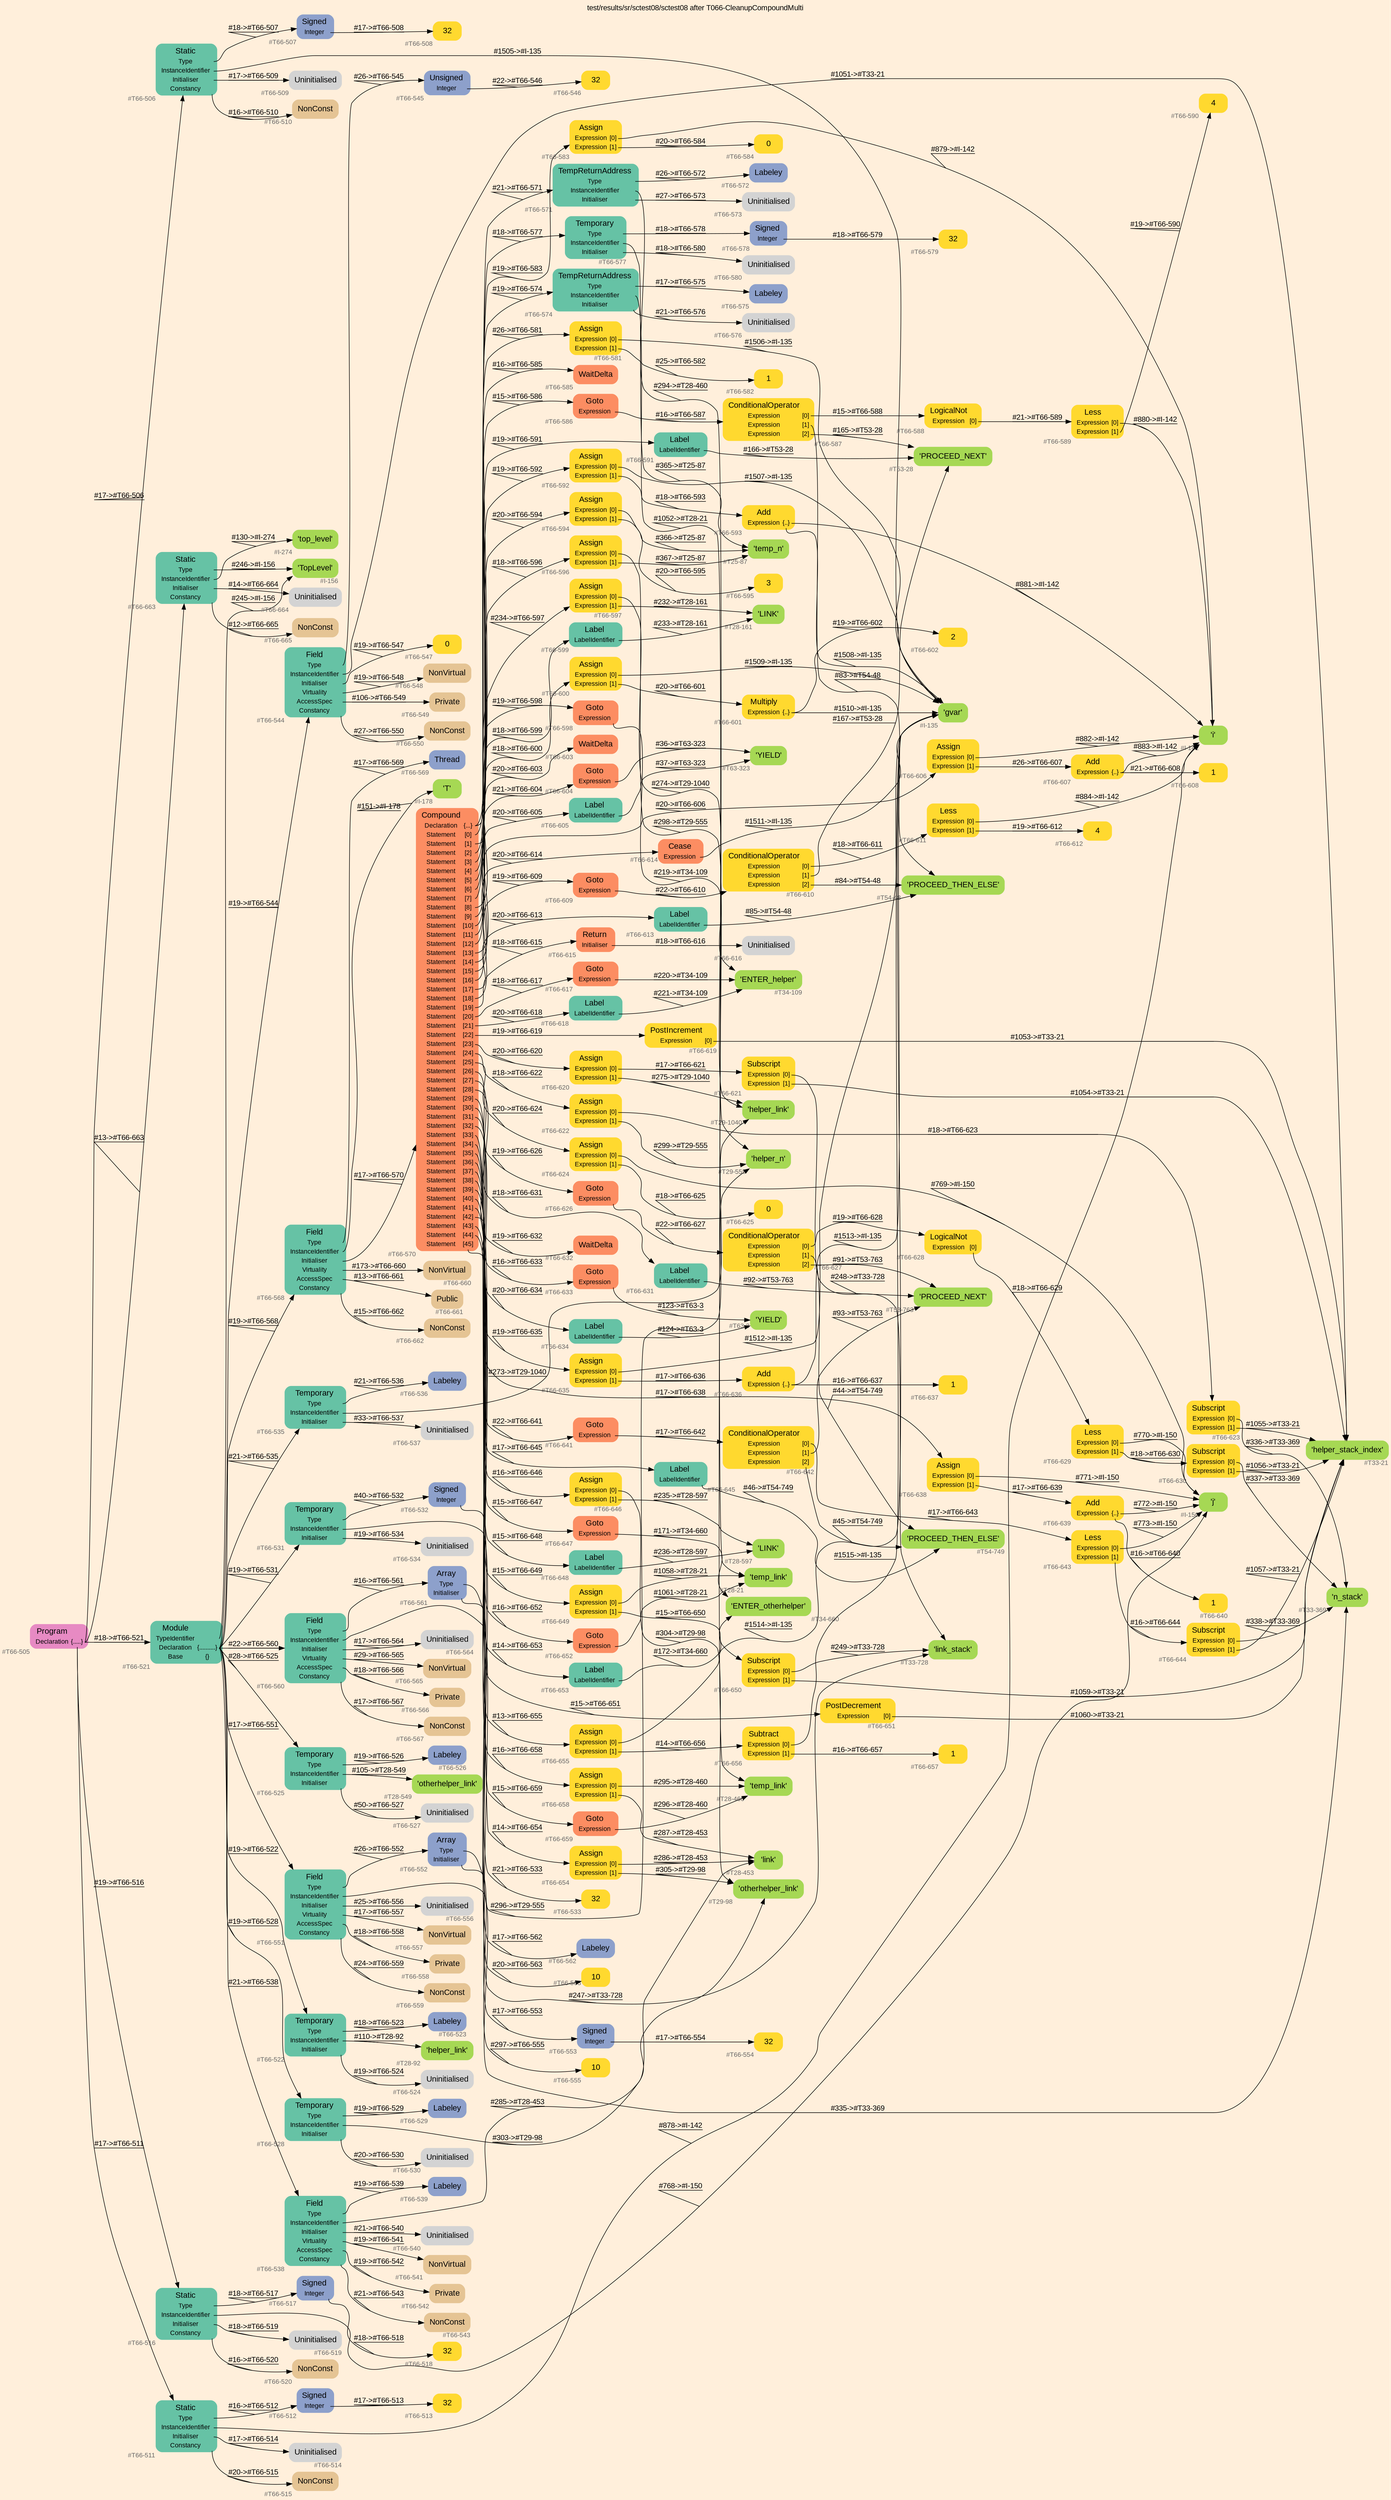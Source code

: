 digraph "test/results/sr/sctest08/sctest08 after T066-CleanupCompoundMulti" {
label = "test/results/sr/sctest08/sctest08 after T066-CleanupCompoundMulti"
labelloc = t
graph [
    rankdir = "LR"
    ranksep = 0.3
    bgcolor = antiquewhite1
    color = black
    fontcolor = black
    fontname = "Arial"
];
node [
    fontname = "Arial"
];
edge [
    fontname = "Arial"
];

// -------------------- node figure --------------------
// -------- block #T66-505 ----------
"#T66-505" [
    fillcolor = "/set28/4"
    xlabel = "#T66-505"
    fontsize = "12"
    fontcolor = grey40
    shape = "plaintext"
    label = <<TABLE BORDER="0" CELLBORDER="0" CELLSPACING="0">
     <TR><TD><FONT COLOR="black" POINT-SIZE="15">Program</FONT></TD></TR>
     <TR><TD><FONT COLOR="black" POINT-SIZE="12">Declaration</FONT></TD><TD PORT="port0"><FONT COLOR="black" POINT-SIZE="12">{.....}</FONT></TD></TR>
    </TABLE>>
    style = "rounded,filled"
];

// -------- block #T66-506 ----------
"#T66-506" [
    fillcolor = "/set28/1"
    xlabel = "#T66-506"
    fontsize = "12"
    fontcolor = grey40
    shape = "plaintext"
    label = <<TABLE BORDER="0" CELLBORDER="0" CELLSPACING="0">
     <TR><TD><FONT COLOR="black" POINT-SIZE="15">Static</FONT></TD></TR>
     <TR><TD><FONT COLOR="black" POINT-SIZE="12">Type</FONT></TD><TD PORT="port0"></TD></TR>
     <TR><TD><FONT COLOR="black" POINT-SIZE="12">InstanceIdentifier</FONT></TD><TD PORT="port1"></TD></TR>
     <TR><TD><FONT COLOR="black" POINT-SIZE="12">Initialiser</FONT></TD><TD PORT="port2"></TD></TR>
     <TR><TD><FONT COLOR="black" POINT-SIZE="12">Constancy</FONT></TD><TD PORT="port3"></TD></TR>
    </TABLE>>
    style = "rounded,filled"
];

// -------- block #T66-507 ----------
"#T66-507" [
    fillcolor = "/set28/3"
    xlabel = "#T66-507"
    fontsize = "12"
    fontcolor = grey40
    shape = "plaintext"
    label = <<TABLE BORDER="0" CELLBORDER="0" CELLSPACING="0">
     <TR><TD><FONT COLOR="black" POINT-SIZE="15">Signed</FONT></TD></TR>
     <TR><TD><FONT COLOR="black" POINT-SIZE="12">Integer</FONT></TD><TD PORT="port0"></TD></TR>
    </TABLE>>
    style = "rounded,filled"
];

// -------- block #T66-508 ----------
"#T66-508" [
    fillcolor = "/set28/6"
    xlabel = "#T66-508"
    fontsize = "12"
    fontcolor = grey40
    shape = "plaintext"
    label = <<TABLE BORDER="0" CELLBORDER="0" CELLSPACING="0">
     <TR><TD><FONT COLOR="black" POINT-SIZE="15">32</FONT></TD></TR>
    </TABLE>>
    style = "rounded,filled"
];

// -------- block #I-135 ----------
"#I-135" [
    fillcolor = "/set28/5"
    xlabel = "#I-135"
    fontsize = "12"
    fontcolor = grey40
    shape = "plaintext"
    label = <<TABLE BORDER="0" CELLBORDER="0" CELLSPACING="0">
     <TR><TD><FONT COLOR="black" POINT-SIZE="15">'gvar'</FONT></TD></TR>
    </TABLE>>
    style = "rounded,filled"
];

// -------- block #T66-509 ----------
"#T66-509" [
    xlabel = "#T66-509"
    fontsize = "12"
    fontcolor = grey40
    shape = "plaintext"
    label = <<TABLE BORDER="0" CELLBORDER="0" CELLSPACING="0">
     <TR><TD><FONT COLOR="black" POINT-SIZE="15">Uninitialised</FONT></TD></TR>
    </TABLE>>
    style = "rounded,filled"
];

// -------- block #T66-510 ----------
"#T66-510" [
    fillcolor = "/set28/7"
    xlabel = "#T66-510"
    fontsize = "12"
    fontcolor = grey40
    shape = "plaintext"
    label = <<TABLE BORDER="0" CELLBORDER="0" CELLSPACING="0">
     <TR><TD><FONT COLOR="black" POINT-SIZE="15">NonConst</FONT></TD></TR>
    </TABLE>>
    style = "rounded,filled"
];

// -------- block #T66-511 ----------
"#T66-511" [
    fillcolor = "/set28/1"
    xlabel = "#T66-511"
    fontsize = "12"
    fontcolor = grey40
    shape = "plaintext"
    label = <<TABLE BORDER="0" CELLBORDER="0" CELLSPACING="0">
     <TR><TD><FONT COLOR="black" POINT-SIZE="15">Static</FONT></TD></TR>
     <TR><TD><FONT COLOR="black" POINT-SIZE="12">Type</FONT></TD><TD PORT="port0"></TD></TR>
     <TR><TD><FONT COLOR="black" POINT-SIZE="12">InstanceIdentifier</FONT></TD><TD PORT="port1"></TD></TR>
     <TR><TD><FONT COLOR="black" POINT-SIZE="12">Initialiser</FONT></TD><TD PORT="port2"></TD></TR>
     <TR><TD><FONT COLOR="black" POINT-SIZE="12">Constancy</FONT></TD><TD PORT="port3"></TD></TR>
    </TABLE>>
    style = "rounded,filled"
];

// -------- block #T66-512 ----------
"#T66-512" [
    fillcolor = "/set28/3"
    xlabel = "#T66-512"
    fontsize = "12"
    fontcolor = grey40
    shape = "plaintext"
    label = <<TABLE BORDER="0" CELLBORDER="0" CELLSPACING="0">
     <TR><TD><FONT COLOR="black" POINT-SIZE="15">Signed</FONT></TD></TR>
     <TR><TD><FONT COLOR="black" POINT-SIZE="12">Integer</FONT></TD><TD PORT="port0"></TD></TR>
    </TABLE>>
    style = "rounded,filled"
];

// -------- block #T66-513 ----------
"#T66-513" [
    fillcolor = "/set28/6"
    xlabel = "#T66-513"
    fontsize = "12"
    fontcolor = grey40
    shape = "plaintext"
    label = <<TABLE BORDER="0" CELLBORDER="0" CELLSPACING="0">
     <TR><TD><FONT COLOR="black" POINT-SIZE="15">32</FONT></TD></TR>
    </TABLE>>
    style = "rounded,filled"
];

// -------- block #I-142 ----------
"#I-142" [
    fillcolor = "/set28/5"
    xlabel = "#I-142"
    fontsize = "12"
    fontcolor = grey40
    shape = "plaintext"
    label = <<TABLE BORDER="0" CELLBORDER="0" CELLSPACING="0">
     <TR><TD><FONT COLOR="black" POINT-SIZE="15">'i'</FONT></TD></TR>
    </TABLE>>
    style = "rounded,filled"
];

// -------- block #T66-514 ----------
"#T66-514" [
    xlabel = "#T66-514"
    fontsize = "12"
    fontcolor = grey40
    shape = "plaintext"
    label = <<TABLE BORDER="0" CELLBORDER="0" CELLSPACING="0">
     <TR><TD><FONT COLOR="black" POINT-SIZE="15">Uninitialised</FONT></TD></TR>
    </TABLE>>
    style = "rounded,filled"
];

// -------- block #T66-515 ----------
"#T66-515" [
    fillcolor = "/set28/7"
    xlabel = "#T66-515"
    fontsize = "12"
    fontcolor = grey40
    shape = "plaintext"
    label = <<TABLE BORDER="0" CELLBORDER="0" CELLSPACING="0">
     <TR><TD><FONT COLOR="black" POINT-SIZE="15">NonConst</FONT></TD></TR>
    </TABLE>>
    style = "rounded,filled"
];

// -------- block #T66-516 ----------
"#T66-516" [
    fillcolor = "/set28/1"
    xlabel = "#T66-516"
    fontsize = "12"
    fontcolor = grey40
    shape = "plaintext"
    label = <<TABLE BORDER="0" CELLBORDER="0" CELLSPACING="0">
     <TR><TD><FONT COLOR="black" POINT-SIZE="15">Static</FONT></TD></TR>
     <TR><TD><FONT COLOR="black" POINT-SIZE="12">Type</FONT></TD><TD PORT="port0"></TD></TR>
     <TR><TD><FONT COLOR="black" POINT-SIZE="12">InstanceIdentifier</FONT></TD><TD PORT="port1"></TD></TR>
     <TR><TD><FONT COLOR="black" POINT-SIZE="12">Initialiser</FONT></TD><TD PORT="port2"></TD></TR>
     <TR><TD><FONT COLOR="black" POINT-SIZE="12">Constancy</FONT></TD><TD PORT="port3"></TD></TR>
    </TABLE>>
    style = "rounded,filled"
];

// -------- block #T66-517 ----------
"#T66-517" [
    fillcolor = "/set28/3"
    xlabel = "#T66-517"
    fontsize = "12"
    fontcolor = grey40
    shape = "plaintext"
    label = <<TABLE BORDER="0" CELLBORDER="0" CELLSPACING="0">
     <TR><TD><FONT COLOR="black" POINT-SIZE="15">Signed</FONT></TD></TR>
     <TR><TD><FONT COLOR="black" POINT-SIZE="12">Integer</FONT></TD><TD PORT="port0"></TD></TR>
    </TABLE>>
    style = "rounded,filled"
];

// -------- block #T66-518 ----------
"#T66-518" [
    fillcolor = "/set28/6"
    xlabel = "#T66-518"
    fontsize = "12"
    fontcolor = grey40
    shape = "plaintext"
    label = <<TABLE BORDER="0" CELLBORDER="0" CELLSPACING="0">
     <TR><TD><FONT COLOR="black" POINT-SIZE="15">32</FONT></TD></TR>
    </TABLE>>
    style = "rounded,filled"
];

// -------- block #I-150 ----------
"#I-150" [
    fillcolor = "/set28/5"
    xlabel = "#I-150"
    fontsize = "12"
    fontcolor = grey40
    shape = "plaintext"
    label = <<TABLE BORDER="0" CELLBORDER="0" CELLSPACING="0">
     <TR><TD><FONT COLOR="black" POINT-SIZE="15">'j'</FONT></TD></TR>
    </TABLE>>
    style = "rounded,filled"
];

// -------- block #T66-519 ----------
"#T66-519" [
    xlabel = "#T66-519"
    fontsize = "12"
    fontcolor = grey40
    shape = "plaintext"
    label = <<TABLE BORDER="0" CELLBORDER="0" CELLSPACING="0">
     <TR><TD><FONT COLOR="black" POINT-SIZE="15">Uninitialised</FONT></TD></TR>
    </TABLE>>
    style = "rounded,filled"
];

// -------- block #T66-520 ----------
"#T66-520" [
    fillcolor = "/set28/7"
    xlabel = "#T66-520"
    fontsize = "12"
    fontcolor = grey40
    shape = "plaintext"
    label = <<TABLE BORDER="0" CELLBORDER="0" CELLSPACING="0">
     <TR><TD><FONT COLOR="black" POINT-SIZE="15">NonConst</FONT></TD></TR>
    </TABLE>>
    style = "rounded,filled"
];

// -------- block #T66-521 ----------
"#T66-521" [
    fillcolor = "/set28/1"
    xlabel = "#T66-521"
    fontsize = "12"
    fontcolor = grey40
    shape = "plaintext"
    label = <<TABLE BORDER="0" CELLBORDER="0" CELLSPACING="0">
     <TR><TD><FONT COLOR="black" POINT-SIZE="15">Module</FONT></TD></TR>
     <TR><TD><FONT COLOR="black" POINT-SIZE="12">TypeIdentifier</FONT></TD><TD PORT="port0"></TD></TR>
     <TR><TD><FONT COLOR="black" POINT-SIZE="12">Declaration</FONT></TD><TD PORT="port1"><FONT COLOR="black" POINT-SIZE="12">{..........}</FONT></TD></TR>
     <TR><TD><FONT COLOR="black" POINT-SIZE="12">Base</FONT></TD><TD PORT="port2"><FONT COLOR="black" POINT-SIZE="12">{}</FONT></TD></TR>
    </TABLE>>
    style = "rounded,filled"
];

// -------- block #I-156 ----------
"#I-156" [
    fillcolor = "/set28/5"
    xlabel = "#I-156"
    fontsize = "12"
    fontcolor = grey40
    shape = "plaintext"
    label = <<TABLE BORDER="0" CELLBORDER="0" CELLSPACING="0">
     <TR><TD><FONT COLOR="black" POINT-SIZE="15">'TopLevel'</FONT></TD></TR>
    </TABLE>>
    style = "rounded,filled"
];

// -------- block #T66-522 ----------
"#T66-522" [
    fillcolor = "/set28/1"
    xlabel = "#T66-522"
    fontsize = "12"
    fontcolor = grey40
    shape = "plaintext"
    label = <<TABLE BORDER="0" CELLBORDER="0" CELLSPACING="0">
     <TR><TD><FONT COLOR="black" POINT-SIZE="15">Temporary</FONT></TD></TR>
     <TR><TD><FONT COLOR="black" POINT-SIZE="12">Type</FONT></TD><TD PORT="port0"></TD></TR>
     <TR><TD><FONT COLOR="black" POINT-SIZE="12">InstanceIdentifier</FONT></TD><TD PORT="port1"></TD></TR>
     <TR><TD><FONT COLOR="black" POINT-SIZE="12">Initialiser</FONT></TD><TD PORT="port2"></TD></TR>
    </TABLE>>
    style = "rounded,filled"
];

// -------- block #T66-523 ----------
"#T66-523" [
    fillcolor = "/set28/3"
    xlabel = "#T66-523"
    fontsize = "12"
    fontcolor = grey40
    shape = "plaintext"
    label = <<TABLE BORDER="0" CELLBORDER="0" CELLSPACING="0">
     <TR><TD><FONT COLOR="black" POINT-SIZE="15">Labeley</FONT></TD></TR>
    </TABLE>>
    style = "rounded,filled"
];

// -------- block #T28-92 ----------
"#T28-92" [
    fillcolor = "/set28/5"
    xlabel = "#T28-92"
    fontsize = "12"
    fontcolor = grey40
    shape = "plaintext"
    label = <<TABLE BORDER="0" CELLBORDER="0" CELLSPACING="0">
     <TR><TD><FONT COLOR="black" POINT-SIZE="15">'helper_link'</FONT></TD></TR>
    </TABLE>>
    style = "rounded,filled"
];

// -------- block #T66-524 ----------
"#T66-524" [
    xlabel = "#T66-524"
    fontsize = "12"
    fontcolor = grey40
    shape = "plaintext"
    label = <<TABLE BORDER="0" CELLBORDER="0" CELLSPACING="0">
     <TR><TD><FONT COLOR="black" POINT-SIZE="15">Uninitialised</FONT></TD></TR>
    </TABLE>>
    style = "rounded,filled"
];

// -------- block #T66-525 ----------
"#T66-525" [
    fillcolor = "/set28/1"
    xlabel = "#T66-525"
    fontsize = "12"
    fontcolor = grey40
    shape = "plaintext"
    label = <<TABLE BORDER="0" CELLBORDER="0" CELLSPACING="0">
     <TR><TD><FONT COLOR="black" POINT-SIZE="15">Temporary</FONT></TD></TR>
     <TR><TD><FONT COLOR="black" POINT-SIZE="12">Type</FONT></TD><TD PORT="port0"></TD></TR>
     <TR><TD><FONT COLOR="black" POINT-SIZE="12">InstanceIdentifier</FONT></TD><TD PORT="port1"></TD></TR>
     <TR><TD><FONT COLOR="black" POINT-SIZE="12">Initialiser</FONT></TD><TD PORT="port2"></TD></TR>
    </TABLE>>
    style = "rounded,filled"
];

// -------- block #T66-526 ----------
"#T66-526" [
    fillcolor = "/set28/3"
    xlabel = "#T66-526"
    fontsize = "12"
    fontcolor = grey40
    shape = "plaintext"
    label = <<TABLE BORDER="0" CELLBORDER="0" CELLSPACING="0">
     <TR><TD><FONT COLOR="black" POINT-SIZE="15">Labeley</FONT></TD></TR>
    </TABLE>>
    style = "rounded,filled"
];

// -------- block #T28-549 ----------
"#T28-549" [
    fillcolor = "/set28/5"
    xlabel = "#T28-549"
    fontsize = "12"
    fontcolor = grey40
    shape = "plaintext"
    label = <<TABLE BORDER="0" CELLBORDER="0" CELLSPACING="0">
     <TR><TD><FONT COLOR="black" POINT-SIZE="15">'otherhelper_link'</FONT></TD></TR>
    </TABLE>>
    style = "rounded,filled"
];

// -------- block #T66-527 ----------
"#T66-527" [
    xlabel = "#T66-527"
    fontsize = "12"
    fontcolor = grey40
    shape = "plaintext"
    label = <<TABLE BORDER="0" CELLBORDER="0" CELLSPACING="0">
     <TR><TD><FONT COLOR="black" POINT-SIZE="15">Uninitialised</FONT></TD></TR>
    </TABLE>>
    style = "rounded,filled"
];

// -------- block #T66-528 ----------
"#T66-528" [
    fillcolor = "/set28/1"
    xlabel = "#T66-528"
    fontsize = "12"
    fontcolor = grey40
    shape = "plaintext"
    label = <<TABLE BORDER="0" CELLBORDER="0" CELLSPACING="0">
     <TR><TD><FONT COLOR="black" POINT-SIZE="15">Temporary</FONT></TD></TR>
     <TR><TD><FONT COLOR="black" POINT-SIZE="12">Type</FONT></TD><TD PORT="port0"></TD></TR>
     <TR><TD><FONT COLOR="black" POINT-SIZE="12">InstanceIdentifier</FONT></TD><TD PORT="port1"></TD></TR>
     <TR><TD><FONT COLOR="black" POINT-SIZE="12">Initialiser</FONT></TD><TD PORT="port2"></TD></TR>
    </TABLE>>
    style = "rounded,filled"
];

// -------- block #T66-529 ----------
"#T66-529" [
    fillcolor = "/set28/3"
    xlabel = "#T66-529"
    fontsize = "12"
    fontcolor = grey40
    shape = "plaintext"
    label = <<TABLE BORDER="0" CELLBORDER="0" CELLSPACING="0">
     <TR><TD><FONT COLOR="black" POINT-SIZE="15">Labeley</FONT></TD></TR>
    </TABLE>>
    style = "rounded,filled"
];

// -------- block #T29-98 ----------
"#T29-98" [
    fillcolor = "/set28/5"
    xlabel = "#T29-98"
    fontsize = "12"
    fontcolor = grey40
    shape = "plaintext"
    label = <<TABLE BORDER="0" CELLBORDER="0" CELLSPACING="0">
     <TR><TD><FONT COLOR="black" POINT-SIZE="15">'otherhelper_link'</FONT></TD></TR>
    </TABLE>>
    style = "rounded,filled"
];

// -------- block #T66-530 ----------
"#T66-530" [
    xlabel = "#T66-530"
    fontsize = "12"
    fontcolor = grey40
    shape = "plaintext"
    label = <<TABLE BORDER="0" CELLBORDER="0" CELLSPACING="0">
     <TR><TD><FONT COLOR="black" POINT-SIZE="15">Uninitialised</FONT></TD></TR>
    </TABLE>>
    style = "rounded,filled"
];

// -------- block #T66-531 ----------
"#T66-531" [
    fillcolor = "/set28/1"
    xlabel = "#T66-531"
    fontsize = "12"
    fontcolor = grey40
    shape = "plaintext"
    label = <<TABLE BORDER="0" CELLBORDER="0" CELLSPACING="0">
     <TR><TD><FONT COLOR="black" POINT-SIZE="15">Temporary</FONT></TD></TR>
     <TR><TD><FONT COLOR="black" POINT-SIZE="12">Type</FONT></TD><TD PORT="port0"></TD></TR>
     <TR><TD><FONT COLOR="black" POINT-SIZE="12">InstanceIdentifier</FONT></TD><TD PORT="port1"></TD></TR>
     <TR><TD><FONT COLOR="black" POINT-SIZE="12">Initialiser</FONT></TD><TD PORT="port2"></TD></TR>
    </TABLE>>
    style = "rounded,filled"
];

// -------- block #T66-532 ----------
"#T66-532" [
    fillcolor = "/set28/3"
    xlabel = "#T66-532"
    fontsize = "12"
    fontcolor = grey40
    shape = "plaintext"
    label = <<TABLE BORDER="0" CELLBORDER="0" CELLSPACING="0">
     <TR><TD><FONT COLOR="black" POINT-SIZE="15">Signed</FONT></TD></TR>
     <TR><TD><FONT COLOR="black" POINT-SIZE="12">Integer</FONT></TD><TD PORT="port0"></TD></TR>
    </TABLE>>
    style = "rounded,filled"
];

// -------- block #T66-533 ----------
"#T66-533" [
    fillcolor = "/set28/6"
    xlabel = "#T66-533"
    fontsize = "12"
    fontcolor = grey40
    shape = "plaintext"
    label = <<TABLE BORDER="0" CELLBORDER="0" CELLSPACING="0">
     <TR><TD><FONT COLOR="black" POINT-SIZE="15">32</FONT></TD></TR>
    </TABLE>>
    style = "rounded,filled"
];

// -------- block #T29-555 ----------
"#T29-555" [
    fillcolor = "/set28/5"
    xlabel = "#T29-555"
    fontsize = "12"
    fontcolor = grey40
    shape = "plaintext"
    label = <<TABLE BORDER="0" CELLBORDER="0" CELLSPACING="0">
     <TR><TD><FONT COLOR="black" POINT-SIZE="15">'helper_n'</FONT></TD></TR>
    </TABLE>>
    style = "rounded,filled"
];

// -------- block #T66-534 ----------
"#T66-534" [
    xlabel = "#T66-534"
    fontsize = "12"
    fontcolor = grey40
    shape = "plaintext"
    label = <<TABLE BORDER="0" CELLBORDER="0" CELLSPACING="0">
     <TR><TD><FONT COLOR="black" POINT-SIZE="15">Uninitialised</FONT></TD></TR>
    </TABLE>>
    style = "rounded,filled"
];

// -------- block #T66-535 ----------
"#T66-535" [
    fillcolor = "/set28/1"
    xlabel = "#T66-535"
    fontsize = "12"
    fontcolor = grey40
    shape = "plaintext"
    label = <<TABLE BORDER="0" CELLBORDER="0" CELLSPACING="0">
     <TR><TD><FONT COLOR="black" POINT-SIZE="15">Temporary</FONT></TD></TR>
     <TR><TD><FONT COLOR="black" POINT-SIZE="12">Type</FONT></TD><TD PORT="port0"></TD></TR>
     <TR><TD><FONT COLOR="black" POINT-SIZE="12">InstanceIdentifier</FONT></TD><TD PORT="port1"></TD></TR>
     <TR><TD><FONT COLOR="black" POINT-SIZE="12">Initialiser</FONT></TD><TD PORT="port2"></TD></TR>
    </TABLE>>
    style = "rounded,filled"
];

// -------- block #T66-536 ----------
"#T66-536" [
    fillcolor = "/set28/3"
    xlabel = "#T66-536"
    fontsize = "12"
    fontcolor = grey40
    shape = "plaintext"
    label = <<TABLE BORDER="0" CELLBORDER="0" CELLSPACING="0">
     <TR><TD><FONT COLOR="black" POINT-SIZE="15">Labeley</FONT></TD></TR>
    </TABLE>>
    style = "rounded,filled"
];

// -------- block #T29-1040 ----------
"#T29-1040" [
    fillcolor = "/set28/5"
    xlabel = "#T29-1040"
    fontsize = "12"
    fontcolor = grey40
    shape = "plaintext"
    label = <<TABLE BORDER="0" CELLBORDER="0" CELLSPACING="0">
     <TR><TD><FONT COLOR="black" POINT-SIZE="15">'helper_link'</FONT></TD></TR>
    </TABLE>>
    style = "rounded,filled"
];

// -------- block #T66-537 ----------
"#T66-537" [
    xlabel = "#T66-537"
    fontsize = "12"
    fontcolor = grey40
    shape = "plaintext"
    label = <<TABLE BORDER="0" CELLBORDER="0" CELLSPACING="0">
     <TR><TD><FONT COLOR="black" POINT-SIZE="15">Uninitialised</FONT></TD></TR>
    </TABLE>>
    style = "rounded,filled"
];

// -------- block #T66-538 ----------
"#T66-538" [
    fillcolor = "/set28/1"
    xlabel = "#T66-538"
    fontsize = "12"
    fontcolor = grey40
    shape = "plaintext"
    label = <<TABLE BORDER="0" CELLBORDER="0" CELLSPACING="0">
     <TR><TD><FONT COLOR="black" POINT-SIZE="15">Field</FONT></TD></TR>
     <TR><TD><FONT COLOR="black" POINT-SIZE="12">Type</FONT></TD><TD PORT="port0"></TD></TR>
     <TR><TD><FONT COLOR="black" POINT-SIZE="12">InstanceIdentifier</FONT></TD><TD PORT="port1"></TD></TR>
     <TR><TD><FONT COLOR="black" POINT-SIZE="12">Initialiser</FONT></TD><TD PORT="port2"></TD></TR>
     <TR><TD><FONT COLOR="black" POINT-SIZE="12">Virtuality</FONT></TD><TD PORT="port3"></TD></TR>
     <TR><TD><FONT COLOR="black" POINT-SIZE="12">AccessSpec</FONT></TD><TD PORT="port4"></TD></TR>
     <TR><TD><FONT COLOR="black" POINT-SIZE="12">Constancy</FONT></TD><TD PORT="port5"></TD></TR>
    </TABLE>>
    style = "rounded,filled"
];

// -------- block #T66-539 ----------
"#T66-539" [
    fillcolor = "/set28/3"
    xlabel = "#T66-539"
    fontsize = "12"
    fontcolor = grey40
    shape = "plaintext"
    label = <<TABLE BORDER="0" CELLBORDER="0" CELLSPACING="0">
     <TR><TD><FONT COLOR="black" POINT-SIZE="15">Labeley</FONT></TD></TR>
    </TABLE>>
    style = "rounded,filled"
];

// -------- block #T28-453 ----------
"#T28-453" [
    fillcolor = "/set28/5"
    xlabel = "#T28-453"
    fontsize = "12"
    fontcolor = grey40
    shape = "plaintext"
    label = <<TABLE BORDER="0" CELLBORDER="0" CELLSPACING="0">
     <TR><TD><FONT COLOR="black" POINT-SIZE="15">'link'</FONT></TD></TR>
    </TABLE>>
    style = "rounded,filled"
];

// -------- block #T66-540 ----------
"#T66-540" [
    xlabel = "#T66-540"
    fontsize = "12"
    fontcolor = grey40
    shape = "plaintext"
    label = <<TABLE BORDER="0" CELLBORDER="0" CELLSPACING="0">
     <TR><TD><FONT COLOR="black" POINT-SIZE="15">Uninitialised</FONT></TD></TR>
    </TABLE>>
    style = "rounded,filled"
];

// -------- block #T66-541 ----------
"#T66-541" [
    fillcolor = "/set28/7"
    xlabel = "#T66-541"
    fontsize = "12"
    fontcolor = grey40
    shape = "plaintext"
    label = <<TABLE BORDER="0" CELLBORDER="0" CELLSPACING="0">
     <TR><TD><FONT COLOR="black" POINT-SIZE="15">NonVirtual</FONT></TD></TR>
    </TABLE>>
    style = "rounded,filled"
];

// -------- block #T66-542 ----------
"#T66-542" [
    fillcolor = "/set28/7"
    xlabel = "#T66-542"
    fontsize = "12"
    fontcolor = grey40
    shape = "plaintext"
    label = <<TABLE BORDER="0" CELLBORDER="0" CELLSPACING="0">
     <TR><TD><FONT COLOR="black" POINT-SIZE="15">Private</FONT></TD></TR>
    </TABLE>>
    style = "rounded,filled"
];

// -------- block #T66-543 ----------
"#T66-543" [
    fillcolor = "/set28/7"
    xlabel = "#T66-543"
    fontsize = "12"
    fontcolor = grey40
    shape = "plaintext"
    label = <<TABLE BORDER="0" CELLBORDER="0" CELLSPACING="0">
     <TR><TD><FONT COLOR="black" POINT-SIZE="15">NonConst</FONT></TD></TR>
    </TABLE>>
    style = "rounded,filled"
];

// -------- block #T66-544 ----------
"#T66-544" [
    fillcolor = "/set28/1"
    xlabel = "#T66-544"
    fontsize = "12"
    fontcolor = grey40
    shape = "plaintext"
    label = <<TABLE BORDER="0" CELLBORDER="0" CELLSPACING="0">
     <TR><TD><FONT COLOR="black" POINT-SIZE="15">Field</FONT></TD></TR>
     <TR><TD><FONT COLOR="black" POINT-SIZE="12">Type</FONT></TD><TD PORT="port0"></TD></TR>
     <TR><TD><FONT COLOR="black" POINT-SIZE="12">InstanceIdentifier</FONT></TD><TD PORT="port1"></TD></TR>
     <TR><TD><FONT COLOR="black" POINT-SIZE="12">Initialiser</FONT></TD><TD PORT="port2"></TD></TR>
     <TR><TD><FONT COLOR="black" POINT-SIZE="12">Virtuality</FONT></TD><TD PORT="port3"></TD></TR>
     <TR><TD><FONT COLOR="black" POINT-SIZE="12">AccessSpec</FONT></TD><TD PORT="port4"></TD></TR>
     <TR><TD><FONT COLOR="black" POINT-SIZE="12">Constancy</FONT></TD><TD PORT="port5"></TD></TR>
    </TABLE>>
    style = "rounded,filled"
];

// -------- block #T66-545 ----------
"#T66-545" [
    fillcolor = "/set28/3"
    xlabel = "#T66-545"
    fontsize = "12"
    fontcolor = grey40
    shape = "plaintext"
    label = <<TABLE BORDER="0" CELLBORDER="0" CELLSPACING="0">
     <TR><TD><FONT COLOR="black" POINT-SIZE="15">Unsigned</FONT></TD></TR>
     <TR><TD><FONT COLOR="black" POINT-SIZE="12">Integer</FONT></TD><TD PORT="port0"></TD></TR>
    </TABLE>>
    style = "rounded,filled"
];

// -------- block #T66-546 ----------
"#T66-546" [
    fillcolor = "/set28/6"
    xlabel = "#T66-546"
    fontsize = "12"
    fontcolor = grey40
    shape = "plaintext"
    label = <<TABLE BORDER="0" CELLBORDER="0" CELLSPACING="0">
     <TR><TD><FONT COLOR="black" POINT-SIZE="15">32</FONT></TD></TR>
    </TABLE>>
    style = "rounded,filled"
];

// -------- block #T33-21 ----------
"#T33-21" [
    fillcolor = "/set28/5"
    xlabel = "#T33-21"
    fontsize = "12"
    fontcolor = grey40
    shape = "plaintext"
    label = <<TABLE BORDER="0" CELLBORDER="0" CELLSPACING="0">
     <TR><TD><FONT COLOR="black" POINT-SIZE="15">'helper_stack_index'</FONT></TD></TR>
    </TABLE>>
    style = "rounded,filled"
];

// -------- block #T66-547 ----------
"#T66-547" [
    fillcolor = "/set28/6"
    xlabel = "#T66-547"
    fontsize = "12"
    fontcolor = grey40
    shape = "plaintext"
    label = <<TABLE BORDER="0" CELLBORDER="0" CELLSPACING="0">
     <TR><TD><FONT COLOR="black" POINT-SIZE="15">0</FONT></TD></TR>
    </TABLE>>
    style = "rounded,filled"
];

// -------- block #T66-548 ----------
"#T66-548" [
    fillcolor = "/set28/7"
    xlabel = "#T66-548"
    fontsize = "12"
    fontcolor = grey40
    shape = "plaintext"
    label = <<TABLE BORDER="0" CELLBORDER="0" CELLSPACING="0">
     <TR><TD><FONT COLOR="black" POINT-SIZE="15">NonVirtual</FONT></TD></TR>
    </TABLE>>
    style = "rounded,filled"
];

// -------- block #T66-549 ----------
"#T66-549" [
    fillcolor = "/set28/7"
    xlabel = "#T66-549"
    fontsize = "12"
    fontcolor = grey40
    shape = "plaintext"
    label = <<TABLE BORDER="0" CELLBORDER="0" CELLSPACING="0">
     <TR><TD><FONT COLOR="black" POINT-SIZE="15">Private</FONT></TD></TR>
    </TABLE>>
    style = "rounded,filled"
];

// -------- block #T66-550 ----------
"#T66-550" [
    fillcolor = "/set28/7"
    xlabel = "#T66-550"
    fontsize = "12"
    fontcolor = grey40
    shape = "plaintext"
    label = <<TABLE BORDER="0" CELLBORDER="0" CELLSPACING="0">
     <TR><TD><FONT COLOR="black" POINT-SIZE="15">NonConst</FONT></TD></TR>
    </TABLE>>
    style = "rounded,filled"
];

// -------- block #T66-551 ----------
"#T66-551" [
    fillcolor = "/set28/1"
    xlabel = "#T66-551"
    fontsize = "12"
    fontcolor = grey40
    shape = "plaintext"
    label = <<TABLE BORDER="0" CELLBORDER="0" CELLSPACING="0">
     <TR><TD><FONT COLOR="black" POINT-SIZE="15">Field</FONT></TD></TR>
     <TR><TD><FONT COLOR="black" POINT-SIZE="12">Type</FONT></TD><TD PORT="port0"></TD></TR>
     <TR><TD><FONT COLOR="black" POINT-SIZE="12">InstanceIdentifier</FONT></TD><TD PORT="port1"></TD></TR>
     <TR><TD><FONT COLOR="black" POINT-SIZE="12">Initialiser</FONT></TD><TD PORT="port2"></TD></TR>
     <TR><TD><FONT COLOR="black" POINT-SIZE="12">Virtuality</FONT></TD><TD PORT="port3"></TD></TR>
     <TR><TD><FONT COLOR="black" POINT-SIZE="12">AccessSpec</FONT></TD><TD PORT="port4"></TD></TR>
     <TR><TD><FONT COLOR="black" POINT-SIZE="12">Constancy</FONT></TD><TD PORT="port5"></TD></TR>
    </TABLE>>
    style = "rounded,filled"
];

// -------- block #T66-552 ----------
"#T66-552" [
    fillcolor = "/set28/3"
    xlabel = "#T66-552"
    fontsize = "12"
    fontcolor = grey40
    shape = "plaintext"
    label = <<TABLE BORDER="0" CELLBORDER="0" CELLSPACING="0">
     <TR><TD><FONT COLOR="black" POINT-SIZE="15">Array</FONT></TD></TR>
     <TR><TD><FONT COLOR="black" POINT-SIZE="12">Type</FONT></TD><TD PORT="port0"></TD></TR>
     <TR><TD><FONT COLOR="black" POINT-SIZE="12">Initialiser</FONT></TD><TD PORT="port1"></TD></TR>
    </TABLE>>
    style = "rounded,filled"
];

// -------- block #T66-553 ----------
"#T66-553" [
    fillcolor = "/set28/3"
    xlabel = "#T66-553"
    fontsize = "12"
    fontcolor = grey40
    shape = "plaintext"
    label = <<TABLE BORDER="0" CELLBORDER="0" CELLSPACING="0">
     <TR><TD><FONT COLOR="black" POINT-SIZE="15">Signed</FONT></TD></TR>
     <TR><TD><FONT COLOR="black" POINT-SIZE="12">Integer</FONT></TD><TD PORT="port0"></TD></TR>
    </TABLE>>
    style = "rounded,filled"
];

// -------- block #T66-554 ----------
"#T66-554" [
    fillcolor = "/set28/6"
    xlabel = "#T66-554"
    fontsize = "12"
    fontcolor = grey40
    shape = "plaintext"
    label = <<TABLE BORDER="0" CELLBORDER="0" CELLSPACING="0">
     <TR><TD><FONT COLOR="black" POINT-SIZE="15">32</FONT></TD></TR>
    </TABLE>>
    style = "rounded,filled"
];

// -------- block #T66-555 ----------
"#T66-555" [
    fillcolor = "/set28/6"
    xlabel = "#T66-555"
    fontsize = "12"
    fontcolor = grey40
    shape = "plaintext"
    label = <<TABLE BORDER="0" CELLBORDER="0" CELLSPACING="0">
     <TR><TD><FONT COLOR="black" POINT-SIZE="15">10</FONT></TD></TR>
    </TABLE>>
    style = "rounded,filled"
];

// -------- block #T33-369 ----------
"#T33-369" [
    fillcolor = "/set28/5"
    xlabel = "#T33-369"
    fontsize = "12"
    fontcolor = grey40
    shape = "plaintext"
    label = <<TABLE BORDER="0" CELLBORDER="0" CELLSPACING="0">
     <TR><TD><FONT COLOR="black" POINT-SIZE="15">'n_stack'</FONT></TD></TR>
    </TABLE>>
    style = "rounded,filled"
];

// -------- block #T66-556 ----------
"#T66-556" [
    xlabel = "#T66-556"
    fontsize = "12"
    fontcolor = grey40
    shape = "plaintext"
    label = <<TABLE BORDER="0" CELLBORDER="0" CELLSPACING="0">
     <TR><TD><FONT COLOR="black" POINT-SIZE="15">Uninitialised</FONT></TD></TR>
    </TABLE>>
    style = "rounded,filled"
];

// -------- block #T66-557 ----------
"#T66-557" [
    fillcolor = "/set28/7"
    xlabel = "#T66-557"
    fontsize = "12"
    fontcolor = grey40
    shape = "plaintext"
    label = <<TABLE BORDER="0" CELLBORDER="0" CELLSPACING="0">
     <TR><TD><FONT COLOR="black" POINT-SIZE="15">NonVirtual</FONT></TD></TR>
    </TABLE>>
    style = "rounded,filled"
];

// -------- block #T66-558 ----------
"#T66-558" [
    fillcolor = "/set28/7"
    xlabel = "#T66-558"
    fontsize = "12"
    fontcolor = grey40
    shape = "plaintext"
    label = <<TABLE BORDER="0" CELLBORDER="0" CELLSPACING="0">
     <TR><TD><FONT COLOR="black" POINT-SIZE="15">Private</FONT></TD></TR>
    </TABLE>>
    style = "rounded,filled"
];

// -------- block #T66-559 ----------
"#T66-559" [
    fillcolor = "/set28/7"
    xlabel = "#T66-559"
    fontsize = "12"
    fontcolor = grey40
    shape = "plaintext"
    label = <<TABLE BORDER="0" CELLBORDER="0" CELLSPACING="0">
     <TR><TD><FONT COLOR="black" POINT-SIZE="15">NonConst</FONT></TD></TR>
    </TABLE>>
    style = "rounded,filled"
];

// -------- block #T66-560 ----------
"#T66-560" [
    fillcolor = "/set28/1"
    xlabel = "#T66-560"
    fontsize = "12"
    fontcolor = grey40
    shape = "plaintext"
    label = <<TABLE BORDER="0" CELLBORDER="0" CELLSPACING="0">
     <TR><TD><FONT COLOR="black" POINT-SIZE="15">Field</FONT></TD></TR>
     <TR><TD><FONT COLOR="black" POINT-SIZE="12">Type</FONT></TD><TD PORT="port0"></TD></TR>
     <TR><TD><FONT COLOR="black" POINT-SIZE="12">InstanceIdentifier</FONT></TD><TD PORT="port1"></TD></TR>
     <TR><TD><FONT COLOR="black" POINT-SIZE="12">Initialiser</FONT></TD><TD PORT="port2"></TD></TR>
     <TR><TD><FONT COLOR="black" POINT-SIZE="12">Virtuality</FONT></TD><TD PORT="port3"></TD></TR>
     <TR><TD><FONT COLOR="black" POINT-SIZE="12">AccessSpec</FONT></TD><TD PORT="port4"></TD></TR>
     <TR><TD><FONT COLOR="black" POINT-SIZE="12">Constancy</FONT></TD><TD PORT="port5"></TD></TR>
    </TABLE>>
    style = "rounded,filled"
];

// -------- block #T66-561 ----------
"#T66-561" [
    fillcolor = "/set28/3"
    xlabel = "#T66-561"
    fontsize = "12"
    fontcolor = grey40
    shape = "plaintext"
    label = <<TABLE BORDER="0" CELLBORDER="0" CELLSPACING="0">
     <TR><TD><FONT COLOR="black" POINT-SIZE="15">Array</FONT></TD></TR>
     <TR><TD><FONT COLOR="black" POINT-SIZE="12">Type</FONT></TD><TD PORT="port0"></TD></TR>
     <TR><TD><FONT COLOR="black" POINT-SIZE="12">Initialiser</FONT></TD><TD PORT="port1"></TD></TR>
    </TABLE>>
    style = "rounded,filled"
];

// -------- block #T66-562 ----------
"#T66-562" [
    fillcolor = "/set28/3"
    xlabel = "#T66-562"
    fontsize = "12"
    fontcolor = grey40
    shape = "plaintext"
    label = <<TABLE BORDER="0" CELLBORDER="0" CELLSPACING="0">
     <TR><TD><FONT COLOR="black" POINT-SIZE="15">Labeley</FONT></TD></TR>
    </TABLE>>
    style = "rounded,filled"
];

// -------- block #T66-563 ----------
"#T66-563" [
    fillcolor = "/set28/6"
    xlabel = "#T66-563"
    fontsize = "12"
    fontcolor = grey40
    shape = "plaintext"
    label = <<TABLE BORDER="0" CELLBORDER="0" CELLSPACING="0">
     <TR><TD><FONT COLOR="black" POINT-SIZE="15">10</FONT></TD></TR>
    </TABLE>>
    style = "rounded,filled"
];

// -------- block #T33-728 ----------
"#T33-728" [
    fillcolor = "/set28/5"
    xlabel = "#T33-728"
    fontsize = "12"
    fontcolor = grey40
    shape = "plaintext"
    label = <<TABLE BORDER="0" CELLBORDER="0" CELLSPACING="0">
     <TR><TD><FONT COLOR="black" POINT-SIZE="15">'link_stack'</FONT></TD></TR>
    </TABLE>>
    style = "rounded,filled"
];

// -------- block #T66-564 ----------
"#T66-564" [
    xlabel = "#T66-564"
    fontsize = "12"
    fontcolor = grey40
    shape = "plaintext"
    label = <<TABLE BORDER="0" CELLBORDER="0" CELLSPACING="0">
     <TR><TD><FONT COLOR="black" POINT-SIZE="15">Uninitialised</FONT></TD></TR>
    </TABLE>>
    style = "rounded,filled"
];

// -------- block #T66-565 ----------
"#T66-565" [
    fillcolor = "/set28/7"
    xlabel = "#T66-565"
    fontsize = "12"
    fontcolor = grey40
    shape = "plaintext"
    label = <<TABLE BORDER="0" CELLBORDER="0" CELLSPACING="0">
     <TR><TD><FONT COLOR="black" POINT-SIZE="15">NonVirtual</FONT></TD></TR>
    </TABLE>>
    style = "rounded,filled"
];

// -------- block #T66-566 ----------
"#T66-566" [
    fillcolor = "/set28/7"
    xlabel = "#T66-566"
    fontsize = "12"
    fontcolor = grey40
    shape = "plaintext"
    label = <<TABLE BORDER="0" CELLBORDER="0" CELLSPACING="0">
     <TR><TD><FONT COLOR="black" POINT-SIZE="15">Private</FONT></TD></TR>
    </TABLE>>
    style = "rounded,filled"
];

// -------- block #T66-567 ----------
"#T66-567" [
    fillcolor = "/set28/7"
    xlabel = "#T66-567"
    fontsize = "12"
    fontcolor = grey40
    shape = "plaintext"
    label = <<TABLE BORDER="0" CELLBORDER="0" CELLSPACING="0">
     <TR><TD><FONT COLOR="black" POINT-SIZE="15">NonConst</FONT></TD></TR>
    </TABLE>>
    style = "rounded,filled"
];

// -------- block #T66-568 ----------
"#T66-568" [
    fillcolor = "/set28/1"
    xlabel = "#T66-568"
    fontsize = "12"
    fontcolor = grey40
    shape = "plaintext"
    label = <<TABLE BORDER="0" CELLBORDER="0" CELLSPACING="0">
     <TR><TD><FONT COLOR="black" POINT-SIZE="15">Field</FONT></TD></TR>
     <TR><TD><FONT COLOR="black" POINT-SIZE="12">Type</FONT></TD><TD PORT="port0"></TD></TR>
     <TR><TD><FONT COLOR="black" POINT-SIZE="12">InstanceIdentifier</FONT></TD><TD PORT="port1"></TD></TR>
     <TR><TD><FONT COLOR="black" POINT-SIZE="12">Initialiser</FONT></TD><TD PORT="port2"></TD></TR>
     <TR><TD><FONT COLOR="black" POINT-SIZE="12">Virtuality</FONT></TD><TD PORT="port3"></TD></TR>
     <TR><TD><FONT COLOR="black" POINT-SIZE="12">AccessSpec</FONT></TD><TD PORT="port4"></TD></TR>
     <TR><TD><FONT COLOR="black" POINT-SIZE="12">Constancy</FONT></TD><TD PORT="port5"></TD></TR>
    </TABLE>>
    style = "rounded,filled"
];

// -------- block #T66-569 ----------
"#T66-569" [
    fillcolor = "/set28/3"
    xlabel = "#T66-569"
    fontsize = "12"
    fontcolor = grey40
    shape = "plaintext"
    label = <<TABLE BORDER="0" CELLBORDER="0" CELLSPACING="0">
     <TR><TD><FONT COLOR="black" POINT-SIZE="15">Thread</FONT></TD></TR>
    </TABLE>>
    style = "rounded,filled"
];

// -------- block #I-178 ----------
"#I-178" [
    fillcolor = "/set28/5"
    xlabel = "#I-178"
    fontsize = "12"
    fontcolor = grey40
    shape = "plaintext"
    label = <<TABLE BORDER="0" CELLBORDER="0" CELLSPACING="0">
     <TR><TD><FONT COLOR="black" POINT-SIZE="15">'T'</FONT></TD></TR>
    </TABLE>>
    style = "rounded,filled"
];

// -------- block #T66-570 ----------
"#T66-570" [
    fillcolor = "/set28/2"
    xlabel = "#T66-570"
    fontsize = "12"
    fontcolor = grey40
    shape = "plaintext"
    label = <<TABLE BORDER="0" CELLBORDER="0" CELLSPACING="0">
     <TR><TD><FONT COLOR="black" POINT-SIZE="15">Compound</FONT></TD></TR>
     <TR><TD><FONT COLOR="black" POINT-SIZE="12">Declaration</FONT></TD><TD PORT="port0"><FONT COLOR="black" POINT-SIZE="12">{...}</FONT></TD></TR>
     <TR><TD><FONT COLOR="black" POINT-SIZE="12">Statement</FONT></TD><TD PORT="port1"><FONT COLOR="black" POINT-SIZE="12">[0]</FONT></TD></TR>
     <TR><TD><FONT COLOR="black" POINT-SIZE="12">Statement</FONT></TD><TD PORT="port2"><FONT COLOR="black" POINT-SIZE="12">[1]</FONT></TD></TR>
     <TR><TD><FONT COLOR="black" POINT-SIZE="12">Statement</FONT></TD><TD PORT="port3"><FONT COLOR="black" POINT-SIZE="12">[2]</FONT></TD></TR>
     <TR><TD><FONT COLOR="black" POINT-SIZE="12">Statement</FONT></TD><TD PORT="port4"><FONT COLOR="black" POINT-SIZE="12">[3]</FONT></TD></TR>
     <TR><TD><FONT COLOR="black" POINT-SIZE="12">Statement</FONT></TD><TD PORT="port5"><FONT COLOR="black" POINT-SIZE="12">[4]</FONT></TD></TR>
     <TR><TD><FONT COLOR="black" POINT-SIZE="12">Statement</FONT></TD><TD PORT="port6"><FONT COLOR="black" POINT-SIZE="12">[5]</FONT></TD></TR>
     <TR><TD><FONT COLOR="black" POINT-SIZE="12">Statement</FONT></TD><TD PORT="port7"><FONT COLOR="black" POINT-SIZE="12">[6]</FONT></TD></TR>
     <TR><TD><FONT COLOR="black" POINT-SIZE="12">Statement</FONT></TD><TD PORT="port8"><FONT COLOR="black" POINT-SIZE="12">[7]</FONT></TD></TR>
     <TR><TD><FONT COLOR="black" POINT-SIZE="12">Statement</FONT></TD><TD PORT="port9"><FONT COLOR="black" POINT-SIZE="12">[8]</FONT></TD></TR>
     <TR><TD><FONT COLOR="black" POINT-SIZE="12">Statement</FONT></TD><TD PORT="port10"><FONT COLOR="black" POINT-SIZE="12">[9]</FONT></TD></TR>
     <TR><TD><FONT COLOR="black" POINT-SIZE="12">Statement</FONT></TD><TD PORT="port11"><FONT COLOR="black" POINT-SIZE="12">[10]</FONT></TD></TR>
     <TR><TD><FONT COLOR="black" POINT-SIZE="12">Statement</FONT></TD><TD PORT="port12"><FONT COLOR="black" POINT-SIZE="12">[11]</FONT></TD></TR>
     <TR><TD><FONT COLOR="black" POINT-SIZE="12">Statement</FONT></TD><TD PORT="port13"><FONT COLOR="black" POINT-SIZE="12">[12]</FONT></TD></TR>
     <TR><TD><FONT COLOR="black" POINT-SIZE="12">Statement</FONT></TD><TD PORT="port14"><FONT COLOR="black" POINT-SIZE="12">[13]</FONT></TD></TR>
     <TR><TD><FONT COLOR="black" POINT-SIZE="12">Statement</FONT></TD><TD PORT="port15"><FONT COLOR="black" POINT-SIZE="12">[14]</FONT></TD></TR>
     <TR><TD><FONT COLOR="black" POINT-SIZE="12">Statement</FONT></TD><TD PORT="port16"><FONT COLOR="black" POINT-SIZE="12">[15]</FONT></TD></TR>
     <TR><TD><FONT COLOR="black" POINT-SIZE="12">Statement</FONT></TD><TD PORT="port17"><FONT COLOR="black" POINT-SIZE="12">[16]</FONT></TD></TR>
     <TR><TD><FONT COLOR="black" POINT-SIZE="12">Statement</FONT></TD><TD PORT="port18"><FONT COLOR="black" POINT-SIZE="12">[17]</FONT></TD></TR>
     <TR><TD><FONT COLOR="black" POINT-SIZE="12">Statement</FONT></TD><TD PORT="port19"><FONT COLOR="black" POINT-SIZE="12">[18]</FONT></TD></TR>
     <TR><TD><FONT COLOR="black" POINT-SIZE="12">Statement</FONT></TD><TD PORT="port20"><FONT COLOR="black" POINT-SIZE="12">[19]</FONT></TD></TR>
     <TR><TD><FONT COLOR="black" POINT-SIZE="12">Statement</FONT></TD><TD PORT="port21"><FONT COLOR="black" POINT-SIZE="12">[20]</FONT></TD></TR>
     <TR><TD><FONT COLOR="black" POINT-SIZE="12">Statement</FONT></TD><TD PORT="port22"><FONT COLOR="black" POINT-SIZE="12">[21]</FONT></TD></TR>
     <TR><TD><FONT COLOR="black" POINT-SIZE="12">Statement</FONT></TD><TD PORT="port23"><FONT COLOR="black" POINT-SIZE="12">[22]</FONT></TD></TR>
     <TR><TD><FONT COLOR="black" POINT-SIZE="12">Statement</FONT></TD><TD PORT="port24"><FONT COLOR="black" POINT-SIZE="12">[23]</FONT></TD></TR>
     <TR><TD><FONT COLOR="black" POINT-SIZE="12">Statement</FONT></TD><TD PORT="port25"><FONT COLOR="black" POINT-SIZE="12">[24]</FONT></TD></TR>
     <TR><TD><FONT COLOR="black" POINT-SIZE="12">Statement</FONT></TD><TD PORT="port26"><FONT COLOR="black" POINT-SIZE="12">[25]</FONT></TD></TR>
     <TR><TD><FONT COLOR="black" POINT-SIZE="12">Statement</FONT></TD><TD PORT="port27"><FONT COLOR="black" POINT-SIZE="12">[26]</FONT></TD></TR>
     <TR><TD><FONT COLOR="black" POINT-SIZE="12">Statement</FONT></TD><TD PORT="port28"><FONT COLOR="black" POINT-SIZE="12">[27]</FONT></TD></TR>
     <TR><TD><FONT COLOR="black" POINT-SIZE="12">Statement</FONT></TD><TD PORT="port29"><FONT COLOR="black" POINT-SIZE="12">[28]</FONT></TD></TR>
     <TR><TD><FONT COLOR="black" POINT-SIZE="12">Statement</FONT></TD><TD PORT="port30"><FONT COLOR="black" POINT-SIZE="12">[29]</FONT></TD></TR>
     <TR><TD><FONT COLOR="black" POINT-SIZE="12">Statement</FONT></TD><TD PORT="port31"><FONT COLOR="black" POINT-SIZE="12">[30]</FONT></TD></TR>
     <TR><TD><FONT COLOR="black" POINT-SIZE="12">Statement</FONT></TD><TD PORT="port32"><FONT COLOR="black" POINT-SIZE="12">[31]</FONT></TD></TR>
     <TR><TD><FONT COLOR="black" POINT-SIZE="12">Statement</FONT></TD><TD PORT="port33"><FONT COLOR="black" POINT-SIZE="12">[32]</FONT></TD></TR>
     <TR><TD><FONT COLOR="black" POINT-SIZE="12">Statement</FONT></TD><TD PORT="port34"><FONT COLOR="black" POINT-SIZE="12">[33]</FONT></TD></TR>
     <TR><TD><FONT COLOR="black" POINT-SIZE="12">Statement</FONT></TD><TD PORT="port35"><FONT COLOR="black" POINT-SIZE="12">[34]</FONT></TD></TR>
     <TR><TD><FONT COLOR="black" POINT-SIZE="12">Statement</FONT></TD><TD PORT="port36"><FONT COLOR="black" POINT-SIZE="12">[35]</FONT></TD></TR>
     <TR><TD><FONT COLOR="black" POINT-SIZE="12">Statement</FONT></TD><TD PORT="port37"><FONT COLOR="black" POINT-SIZE="12">[36]</FONT></TD></TR>
     <TR><TD><FONT COLOR="black" POINT-SIZE="12">Statement</FONT></TD><TD PORT="port38"><FONT COLOR="black" POINT-SIZE="12">[37]</FONT></TD></TR>
     <TR><TD><FONT COLOR="black" POINT-SIZE="12">Statement</FONT></TD><TD PORT="port39"><FONT COLOR="black" POINT-SIZE="12">[38]</FONT></TD></TR>
     <TR><TD><FONT COLOR="black" POINT-SIZE="12">Statement</FONT></TD><TD PORT="port40"><FONT COLOR="black" POINT-SIZE="12">[39]</FONT></TD></TR>
     <TR><TD><FONT COLOR="black" POINT-SIZE="12">Statement</FONT></TD><TD PORT="port41"><FONT COLOR="black" POINT-SIZE="12">[40]</FONT></TD></TR>
     <TR><TD><FONT COLOR="black" POINT-SIZE="12">Statement</FONT></TD><TD PORT="port42"><FONT COLOR="black" POINT-SIZE="12">[41]</FONT></TD></TR>
     <TR><TD><FONT COLOR="black" POINT-SIZE="12">Statement</FONT></TD><TD PORT="port43"><FONT COLOR="black" POINT-SIZE="12">[42]</FONT></TD></TR>
     <TR><TD><FONT COLOR="black" POINT-SIZE="12">Statement</FONT></TD><TD PORT="port44"><FONT COLOR="black" POINT-SIZE="12">[43]</FONT></TD></TR>
     <TR><TD><FONT COLOR="black" POINT-SIZE="12">Statement</FONT></TD><TD PORT="port45"><FONT COLOR="black" POINT-SIZE="12">[44]</FONT></TD></TR>
     <TR><TD><FONT COLOR="black" POINT-SIZE="12">Statement</FONT></TD><TD PORT="port46"><FONT COLOR="black" POINT-SIZE="12">[45]</FONT></TD></TR>
    </TABLE>>
    style = "rounded,filled"
];

// -------- block #T66-571 ----------
"#T66-571" [
    fillcolor = "/set28/1"
    xlabel = "#T66-571"
    fontsize = "12"
    fontcolor = grey40
    shape = "plaintext"
    label = <<TABLE BORDER="0" CELLBORDER="0" CELLSPACING="0">
     <TR><TD><FONT COLOR="black" POINT-SIZE="15">TempReturnAddress</FONT></TD></TR>
     <TR><TD><FONT COLOR="black" POINT-SIZE="12">Type</FONT></TD><TD PORT="port0"></TD></TR>
     <TR><TD><FONT COLOR="black" POINT-SIZE="12">InstanceIdentifier</FONT></TD><TD PORT="port1"></TD></TR>
     <TR><TD><FONT COLOR="black" POINT-SIZE="12">Initialiser</FONT></TD><TD PORT="port2"></TD></TR>
    </TABLE>>
    style = "rounded,filled"
];

// -------- block #T66-572 ----------
"#T66-572" [
    fillcolor = "/set28/3"
    xlabel = "#T66-572"
    fontsize = "12"
    fontcolor = grey40
    shape = "plaintext"
    label = <<TABLE BORDER="0" CELLBORDER="0" CELLSPACING="0">
     <TR><TD><FONT COLOR="black" POINT-SIZE="15">Labeley</FONT></TD></TR>
    </TABLE>>
    style = "rounded,filled"
];

// -------- block #T28-460 ----------
"#T28-460" [
    fillcolor = "/set28/5"
    xlabel = "#T28-460"
    fontsize = "12"
    fontcolor = grey40
    shape = "plaintext"
    label = <<TABLE BORDER="0" CELLBORDER="0" CELLSPACING="0">
     <TR><TD><FONT COLOR="black" POINT-SIZE="15">'temp_link'</FONT></TD></TR>
    </TABLE>>
    style = "rounded,filled"
];

// -------- block #T66-573 ----------
"#T66-573" [
    xlabel = "#T66-573"
    fontsize = "12"
    fontcolor = grey40
    shape = "plaintext"
    label = <<TABLE BORDER="0" CELLBORDER="0" CELLSPACING="0">
     <TR><TD><FONT COLOR="black" POINT-SIZE="15">Uninitialised</FONT></TD></TR>
    </TABLE>>
    style = "rounded,filled"
];

// -------- block #T66-574 ----------
"#T66-574" [
    fillcolor = "/set28/1"
    xlabel = "#T66-574"
    fontsize = "12"
    fontcolor = grey40
    shape = "plaintext"
    label = <<TABLE BORDER="0" CELLBORDER="0" CELLSPACING="0">
     <TR><TD><FONT COLOR="black" POINT-SIZE="15">TempReturnAddress</FONT></TD></TR>
     <TR><TD><FONT COLOR="black" POINT-SIZE="12">Type</FONT></TD><TD PORT="port0"></TD></TR>
     <TR><TD><FONT COLOR="black" POINT-SIZE="12">InstanceIdentifier</FONT></TD><TD PORT="port1"></TD></TR>
     <TR><TD><FONT COLOR="black" POINT-SIZE="12">Initialiser</FONT></TD><TD PORT="port2"></TD></TR>
    </TABLE>>
    style = "rounded,filled"
];

// -------- block #T66-575 ----------
"#T66-575" [
    fillcolor = "/set28/3"
    xlabel = "#T66-575"
    fontsize = "12"
    fontcolor = grey40
    shape = "plaintext"
    label = <<TABLE BORDER="0" CELLBORDER="0" CELLSPACING="0">
     <TR><TD><FONT COLOR="black" POINT-SIZE="15">Labeley</FONT></TD></TR>
    </TABLE>>
    style = "rounded,filled"
];

// -------- block #T28-21 ----------
"#T28-21" [
    fillcolor = "/set28/5"
    xlabel = "#T28-21"
    fontsize = "12"
    fontcolor = grey40
    shape = "plaintext"
    label = <<TABLE BORDER="0" CELLBORDER="0" CELLSPACING="0">
     <TR><TD><FONT COLOR="black" POINT-SIZE="15">'temp_link'</FONT></TD></TR>
    </TABLE>>
    style = "rounded,filled"
];

// -------- block #T66-576 ----------
"#T66-576" [
    xlabel = "#T66-576"
    fontsize = "12"
    fontcolor = grey40
    shape = "plaintext"
    label = <<TABLE BORDER="0" CELLBORDER="0" CELLSPACING="0">
     <TR><TD><FONT COLOR="black" POINT-SIZE="15">Uninitialised</FONT></TD></TR>
    </TABLE>>
    style = "rounded,filled"
];

// -------- block #T66-577 ----------
"#T66-577" [
    fillcolor = "/set28/1"
    xlabel = "#T66-577"
    fontsize = "12"
    fontcolor = grey40
    shape = "plaintext"
    label = <<TABLE BORDER="0" CELLBORDER="0" CELLSPACING="0">
     <TR><TD><FONT COLOR="black" POINT-SIZE="15">Temporary</FONT></TD></TR>
     <TR><TD><FONT COLOR="black" POINT-SIZE="12">Type</FONT></TD><TD PORT="port0"></TD></TR>
     <TR><TD><FONT COLOR="black" POINT-SIZE="12">InstanceIdentifier</FONT></TD><TD PORT="port1"></TD></TR>
     <TR><TD><FONT COLOR="black" POINT-SIZE="12">Initialiser</FONT></TD><TD PORT="port2"></TD></TR>
    </TABLE>>
    style = "rounded,filled"
];

// -------- block #T66-578 ----------
"#T66-578" [
    fillcolor = "/set28/3"
    xlabel = "#T66-578"
    fontsize = "12"
    fontcolor = grey40
    shape = "plaintext"
    label = <<TABLE BORDER="0" CELLBORDER="0" CELLSPACING="0">
     <TR><TD><FONT COLOR="black" POINT-SIZE="15">Signed</FONT></TD></TR>
     <TR><TD><FONT COLOR="black" POINT-SIZE="12">Integer</FONT></TD><TD PORT="port0"></TD></TR>
    </TABLE>>
    style = "rounded,filled"
];

// -------- block #T66-579 ----------
"#T66-579" [
    fillcolor = "/set28/6"
    xlabel = "#T66-579"
    fontsize = "12"
    fontcolor = grey40
    shape = "plaintext"
    label = <<TABLE BORDER="0" CELLBORDER="0" CELLSPACING="0">
     <TR><TD><FONT COLOR="black" POINT-SIZE="15">32</FONT></TD></TR>
    </TABLE>>
    style = "rounded,filled"
];

// -------- block #T25-87 ----------
"#T25-87" [
    fillcolor = "/set28/5"
    xlabel = "#T25-87"
    fontsize = "12"
    fontcolor = grey40
    shape = "plaintext"
    label = <<TABLE BORDER="0" CELLBORDER="0" CELLSPACING="0">
     <TR><TD><FONT COLOR="black" POINT-SIZE="15">'temp_n'</FONT></TD></TR>
    </TABLE>>
    style = "rounded,filled"
];

// -------- block #T66-580 ----------
"#T66-580" [
    xlabel = "#T66-580"
    fontsize = "12"
    fontcolor = grey40
    shape = "plaintext"
    label = <<TABLE BORDER="0" CELLBORDER="0" CELLSPACING="0">
     <TR><TD><FONT COLOR="black" POINT-SIZE="15">Uninitialised</FONT></TD></TR>
    </TABLE>>
    style = "rounded,filled"
];

// -------- block #T66-581 ----------
"#T66-581" [
    fillcolor = "/set28/6"
    xlabel = "#T66-581"
    fontsize = "12"
    fontcolor = grey40
    shape = "plaintext"
    label = <<TABLE BORDER="0" CELLBORDER="0" CELLSPACING="0">
     <TR><TD><FONT COLOR="black" POINT-SIZE="15">Assign</FONT></TD></TR>
     <TR><TD><FONT COLOR="black" POINT-SIZE="12">Expression</FONT></TD><TD PORT="port0"><FONT COLOR="black" POINT-SIZE="12">[0]</FONT></TD></TR>
     <TR><TD><FONT COLOR="black" POINT-SIZE="12">Expression</FONT></TD><TD PORT="port1"><FONT COLOR="black" POINT-SIZE="12">[1]</FONT></TD></TR>
    </TABLE>>
    style = "rounded,filled"
];

// -------- block #T66-582 ----------
"#T66-582" [
    fillcolor = "/set28/6"
    xlabel = "#T66-582"
    fontsize = "12"
    fontcolor = grey40
    shape = "plaintext"
    label = <<TABLE BORDER="0" CELLBORDER="0" CELLSPACING="0">
     <TR><TD><FONT COLOR="black" POINT-SIZE="15">1</FONT></TD></TR>
    </TABLE>>
    style = "rounded,filled"
];

// -------- block #T66-583 ----------
"#T66-583" [
    fillcolor = "/set28/6"
    xlabel = "#T66-583"
    fontsize = "12"
    fontcolor = grey40
    shape = "plaintext"
    label = <<TABLE BORDER="0" CELLBORDER="0" CELLSPACING="0">
     <TR><TD><FONT COLOR="black" POINT-SIZE="15">Assign</FONT></TD></TR>
     <TR><TD><FONT COLOR="black" POINT-SIZE="12">Expression</FONT></TD><TD PORT="port0"><FONT COLOR="black" POINT-SIZE="12">[0]</FONT></TD></TR>
     <TR><TD><FONT COLOR="black" POINT-SIZE="12">Expression</FONT></TD><TD PORT="port1"><FONT COLOR="black" POINT-SIZE="12">[1]</FONT></TD></TR>
    </TABLE>>
    style = "rounded,filled"
];

// -------- block #T66-584 ----------
"#T66-584" [
    fillcolor = "/set28/6"
    xlabel = "#T66-584"
    fontsize = "12"
    fontcolor = grey40
    shape = "plaintext"
    label = <<TABLE BORDER="0" CELLBORDER="0" CELLSPACING="0">
     <TR><TD><FONT COLOR="black" POINT-SIZE="15">0</FONT></TD></TR>
    </TABLE>>
    style = "rounded,filled"
];

// -------- block #T66-585 ----------
"#T66-585" [
    fillcolor = "/set28/2"
    xlabel = "#T66-585"
    fontsize = "12"
    fontcolor = grey40
    shape = "plaintext"
    label = <<TABLE BORDER="0" CELLBORDER="0" CELLSPACING="0">
     <TR><TD><FONT COLOR="black" POINT-SIZE="15">WaitDelta</FONT></TD></TR>
    </TABLE>>
    style = "rounded,filled"
];

// -------- block #T66-586 ----------
"#T66-586" [
    fillcolor = "/set28/2"
    xlabel = "#T66-586"
    fontsize = "12"
    fontcolor = grey40
    shape = "plaintext"
    label = <<TABLE BORDER="0" CELLBORDER="0" CELLSPACING="0">
     <TR><TD><FONT COLOR="black" POINT-SIZE="15">Goto</FONT></TD></TR>
     <TR><TD><FONT COLOR="black" POINT-SIZE="12">Expression</FONT></TD><TD PORT="port0"></TD></TR>
    </TABLE>>
    style = "rounded,filled"
];

// -------- block #T66-587 ----------
"#T66-587" [
    fillcolor = "/set28/6"
    xlabel = "#T66-587"
    fontsize = "12"
    fontcolor = grey40
    shape = "plaintext"
    label = <<TABLE BORDER="0" CELLBORDER="0" CELLSPACING="0">
     <TR><TD><FONT COLOR="black" POINT-SIZE="15">ConditionalOperator</FONT></TD></TR>
     <TR><TD><FONT COLOR="black" POINT-SIZE="12">Expression</FONT></TD><TD PORT="port0"><FONT COLOR="black" POINT-SIZE="12">[0]</FONT></TD></TR>
     <TR><TD><FONT COLOR="black" POINT-SIZE="12">Expression</FONT></TD><TD PORT="port1"><FONT COLOR="black" POINT-SIZE="12">[1]</FONT></TD></TR>
     <TR><TD><FONT COLOR="black" POINT-SIZE="12">Expression</FONT></TD><TD PORT="port2"><FONT COLOR="black" POINT-SIZE="12">[2]</FONT></TD></TR>
    </TABLE>>
    style = "rounded,filled"
];

// -------- block #T66-588 ----------
"#T66-588" [
    fillcolor = "/set28/6"
    xlabel = "#T66-588"
    fontsize = "12"
    fontcolor = grey40
    shape = "plaintext"
    label = <<TABLE BORDER="0" CELLBORDER="0" CELLSPACING="0">
     <TR><TD><FONT COLOR="black" POINT-SIZE="15">LogicalNot</FONT></TD></TR>
     <TR><TD><FONT COLOR="black" POINT-SIZE="12">Expression</FONT></TD><TD PORT="port0"><FONT COLOR="black" POINT-SIZE="12">[0]</FONT></TD></TR>
    </TABLE>>
    style = "rounded,filled"
];

// -------- block #T66-589 ----------
"#T66-589" [
    fillcolor = "/set28/6"
    xlabel = "#T66-589"
    fontsize = "12"
    fontcolor = grey40
    shape = "plaintext"
    label = <<TABLE BORDER="0" CELLBORDER="0" CELLSPACING="0">
     <TR><TD><FONT COLOR="black" POINT-SIZE="15">Less</FONT></TD></TR>
     <TR><TD><FONT COLOR="black" POINT-SIZE="12">Expression</FONT></TD><TD PORT="port0"><FONT COLOR="black" POINT-SIZE="12">[0]</FONT></TD></TR>
     <TR><TD><FONT COLOR="black" POINT-SIZE="12">Expression</FONT></TD><TD PORT="port1"><FONT COLOR="black" POINT-SIZE="12">[1]</FONT></TD></TR>
    </TABLE>>
    style = "rounded,filled"
];

// -------- block #T66-590 ----------
"#T66-590" [
    fillcolor = "/set28/6"
    xlabel = "#T66-590"
    fontsize = "12"
    fontcolor = grey40
    shape = "plaintext"
    label = <<TABLE BORDER="0" CELLBORDER="0" CELLSPACING="0">
     <TR><TD><FONT COLOR="black" POINT-SIZE="15">4</FONT></TD></TR>
    </TABLE>>
    style = "rounded,filled"
];

// -------- block #T54-48 ----------
"#T54-48" [
    fillcolor = "/set28/5"
    xlabel = "#T54-48"
    fontsize = "12"
    fontcolor = grey40
    shape = "plaintext"
    label = <<TABLE BORDER="0" CELLBORDER="0" CELLSPACING="0">
     <TR><TD><FONT COLOR="black" POINT-SIZE="15">'PROCEED_THEN_ELSE'</FONT></TD></TR>
    </TABLE>>
    style = "rounded,filled"
];

// -------- block #T53-28 ----------
"#T53-28" [
    fillcolor = "/set28/5"
    xlabel = "#T53-28"
    fontsize = "12"
    fontcolor = grey40
    shape = "plaintext"
    label = <<TABLE BORDER="0" CELLBORDER="0" CELLSPACING="0">
     <TR><TD><FONT COLOR="black" POINT-SIZE="15">'PROCEED_NEXT'</FONT></TD></TR>
    </TABLE>>
    style = "rounded,filled"
];

// -------- block #T66-591 ----------
"#T66-591" [
    fillcolor = "/set28/1"
    xlabel = "#T66-591"
    fontsize = "12"
    fontcolor = grey40
    shape = "plaintext"
    label = <<TABLE BORDER="0" CELLBORDER="0" CELLSPACING="0">
     <TR><TD><FONT COLOR="black" POINT-SIZE="15">Label</FONT></TD></TR>
     <TR><TD><FONT COLOR="black" POINT-SIZE="12">LabelIdentifier</FONT></TD><TD PORT="port0"></TD></TR>
    </TABLE>>
    style = "rounded,filled"
];

// -------- block #T66-592 ----------
"#T66-592" [
    fillcolor = "/set28/6"
    xlabel = "#T66-592"
    fontsize = "12"
    fontcolor = grey40
    shape = "plaintext"
    label = <<TABLE BORDER="0" CELLBORDER="0" CELLSPACING="0">
     <TR><TD><FONT COLOR="black" POINT-SIZE="15">Assign</FONT></TD></TR>
     <TR><TD><FONT COLOR="black" POINT-SIZE="12">Expression</FONT></TD><TD PORT="port0"><FONT COLOR="black" POINT-SIZE="12">[0]</FONT></TD></TR>
     <TR><TD><FONT COLOR="black" POINT-SIZE="12">Expression</FONT></TD><TD PORT="port1"><FONT COLOR="black" POINT-SIZE="12">[1]</FONT></TD></TR>
    </TABLE>>
    style = "rounded,filled"
];

// -------- block #T66-593 ----------
"#T66-593" [
    fillcolor = "/set28/6"
    xlabel = "#T66-593"
    fontsize = "12"
    fontcolor = grey40
    shape = "plaintext"
    label = <<TABLE BORDER="0" CELLBORDER="0" CELLSPACING="0">
     <TR><TD><FONT COLOR="black" POINT-SIZE="15">Add</FONT></TD></TR>
     <TR><TD><FONT COLOR="black" POINT-SIZE="12">Expression</FONT></TD><TD PORT="port0"><FONT COLOR="black" POINT-SIZE="12">{..}</FONT></TD></TR>
    </TABLE>>
    style = "rounded,filled"
];

// -------- block #T66-594 ----------
"#T66-594" [
    fillcolor = "/set28/6"
    xlabel = "#T66-594"
    fontsize = "12"
    fontcolor = grey40
    shape = "plaintext"
    label = <<TABLE BORDER="0" CELLBORDER="0" CELLSPACING="0">
     <TR><TD><FONT COLOR="black" POINT-SIZE="15">Assign</FONT></TD></TR>
     <TR><TD><FONT COLOR="black" POINT-SIZE="12">Expression</FONT></TD><TD PORT="port0"><FONT COLOR="black" POINT-SIZE="12">[0]</FONT></TD></TR>
     <TR><TD><FONT COLOR="black" POINT-SIZE="12">Expression</FONT></TD><TD PORT="port1"><FONT COLOR="black" POINT-SIZE="12">[1]</FONT></TD></TR>
    </TABLE>>
    style = "rounded,filled"
];

// -------- block #T66-595 ----------
"#T66-595" [
    fillcolor = "/set28/6"
    xlabel = "#T66-595"
    fontsize = "12"
    fontcolor = grey40
    shape = "plaintext"
    label = <<TABLE BORDER="0" CELLBORDER="0" CELLSPACING="0">
     <TR><TD><FONT COLOR="black" POINT-SIZE="15">3</FONT></TD></TR>
    </TABLE>>
    style = "rounded,filled"
];

// -------- block #T66-596 ----------
"#T66-596" [
    fillcolor = "/set28/6"
    xlabel = "#T66-596"
    fontsize = "12"
    fontcolor = grey40
    shape = "plaintext"
    label = <<TABLE BORDER="0" CELLBORDER="0" CELLSPACING="0">
     <TR><TD><FONT COLOR="black" POINT-SIZE="15">Assign</FONT></TD></TR>
     <TR><TD><FONT COLOR="black" POINT-SIZE="12">Expression</FONT></TD><TD PORT="port0"><FONT COLOR="black" POINT-SIZE="12">[0]</FONT></TD></TR>
     <TR><TD><FONT COLOR="black" POINT-SIZE="12">Expression</FONT></TD><TD PORT="port1"><FONT COLOR="black" POINT-SIZE="12">[1]</FONT></TD></TR>
    </TABLE>>
    style = "rounded,filled"
];

// -------- block #T66-597 ----------
"#T66-597" [
    fillcolor = "/set28/6"
    xlabel = "#T66-597"
    fontsize = "12"
    fontcolor = grey40
    shape = "plaintext"
    label = <<TABLE BORDER="0" CELLBORDER="0" CELLSPACING="0">
     <TR><TD><FONT COLOR="black" POINT-SIZE="15">Assign</FONT></TD></TR>
     <TR><TD><FONT COLOR="black" POINT-SIZE="12">Expression</FONT></TD><TD PORT="port0"><FONT COLOR="black" POINT-SIZE="12">[0]</FONT></TD></TR>
     <TR><TD><FONT COLOR="black" POINT-SIZE="12">Expression</FONT></TD><TD PORT="port1"><FONT COLOR="black" POINT-SIZE="12">[1]</FONT></TD></TR>
    </TABLE>>
    style = "rounded,filled"
];

// -------- block #T28-161 ----------
"#T28-161" [
    fillcolor = "/set28/5"
    xlabel = "#T28-161"
    fontsize = "12"
    fontcolor = grey40
    shape = "plaintext"
    label = <<TABLE BORDER="0" CELLBORDER="0" CELLSPACING="0">
     <TR><TD><FONT COLOR="black" POINT-SIZE="15">'LINK'</FONT></TD></TR>
    </TABLE>>
    style = "rounded,filled"
];

// -------- block #T66-598 ----------
"#T66-598" [
    fillcolor = "/set28/2"
    xlabel = "#T66-598"
    fontsize = "12"
    fontcolor = grey40
    shape = "plaintext"
    label = <<TABLE BORDER="0" CELLBORDER="0" CELLSPACING="0">
     <TR><TD><FONT COLOR="black" POINT-SIZE="15">Goto</FONT></TD></TR>
     <TR><TD><FONT COLOR="black" POINT-SIZE="12">Expression</FONT></TD><TD PORT="port0"></TD></TR>
    </TABLE>>
    style = "rounded,filled"
];

// -------- block #T34-109 ----------
"#T34-109" [
    fillcolor = "/set28/5"
    xlabel = "#T34-109"
    fontsize = "12"
    fontcolor = grey40
    shape = "plaintext"
    label = <<TABLE BORDER="0" CELLBORDER="0" CELLSPACING="0">
     <TR><TD><FONT COLOR="black" POINT-SIZE="15">'ENTER_helper'</FONT></TD></TR>
    </TABLE>>
    style = "rounded,filled"
];

// -------- block #T66-599 ----------
"#T66-599" [
    fillcolor = "/set28/1"
    xlabel = "#T66-599"
    fontsize = "12"
    fontcolor = grey40
    shape = "plaintext"
    label = <<TABLE BORDER="0" CELLBORDER="0" CELLSPACING="0">
     <TR><TD><FONT COLOR="black" POINT-SIZE="15">Label</FONT></TD></TR>
     <TR><TD><FONT COLOR="black" POINT-SIZE="12">LabelIdentifier</FONT></TD><TD PORT="port0"></TD></TR>
    </TABLE>>
    style = "rounded,filled"
];

// -------- block #T66-600 ----------
"#T66-600" [
    fillcolor = "/set28/6"
    xlabel = "#T66-600"
    fontsize = "12"
    fontcolor = grey40
    shape = "plaintext"
    label = <<TABLE BORDER="0" CELLBORDER="0" CELLSPACING="0">
     <TR><TD><FONT COLOR="black" POINT-SIZE="15">Assign</FONT></TD></TR>
     <TR><TD><FONT COLOR="black" POINT-SIZE="12">Expression</FONT></TD><TD PORT="port0"><FONT COLOR="black" POINT-SIZE="12">[0]</FONT></TD></TR>
     <TR><TD><FONT COLOR="black" POINT-SIZE="12">Expression</FONT></TD><TD PORT="port1"><FONT COLOR="black" POINT-SIZE="12">[1]</FONT></TD></TR>
    </TABLE>>
    style = "rounded,filled"
];

// -------- block #T66-601 ----------
"#T66-601" [
    fillcolor = "/set28/6"
    xlabel = "#T66-601"
    fontsize = "12"
    fontcolor = grey40
    shape = "plaintext"
    label = <<TABLE BORDER="0" CELLBORDER="0" CELLSPACING="0">
     <TR><TD><FONT COLOR="black" POINT-SIZE="15">Multiply</FONT></TD></TR>
     <TR><TD><FONT COLOR="black" POINT-SIZE="12">Expression</FONT></TD><TD PORT="port0"><FONT COLOR="black" POINT-SIZE="12">{..}</FONT></TD></TR>
    </TABLE>>
    style = "rounded,filled"
];

// -------- block #T66-602 ----------
"#T66-602" [
    fillcolor = "/set28/6"
    xlabel = "#T66-602"
    fontsize = "12"
    fontcolor = grey40
    shape = "plaintext"
    label = <<TABLE BORDER="0" CELLBORDER="0" CELLSPACING="0">
     <TR><TD><FONT COLOR="black" POINT-SIZE="15">2</FONT></TD></TR>
    </TABLE>>
    style = "rounded,filled"
];

// -------- block #T66-603 ----------
"#T66-603" [
    fillcolor = "/set28/2"
    xlabel = "#T66-603"
    fontsize = "12"
    fontcolor = grey40
    shape = "plaintext"
    label = <<TABLE BORDER="0" CELLBORDER="0" CELLSPACING="0">
     <TR><TD><FONT COLOR="black" POINT-SIZE="15">WaitDelta</FONT></TD></TR>
    </TABLE>>
    style = "rounded,filled"
];

// -------- block #T66-604 ----------
"#T66-604" [
    fillcolor = "/set28/2"
    xlabel = "#T66-604"
    fontsize = "12"
    fontcolor = grey40
    shape = "plaintext"
    label = <<TABLE BORDER="0" CELLBORDER="0" CELLSPACING="0">
     <TR><TD><FONT COLOR="black" POINT-SIZE="15">Goto</FONT></TD></TR>
     <TR><TD><FONT COLOR="black" POINT-SIZE="12">Expression</FONT></TD><TD PORT="port0"></TD></TR>
    </TABLE>>
    style = "rounded,filled"
];

// -------- block #T63-323 ----------
"#T63-323" [
    fillcolor = "/set28/5"
    xlabel = "#T63-323"
    fontsize = "12"
    fontcolor = grey40
    shape = "plaintext"
    label = <<TABLE BORDER="0" CELLBORDER="0" CELLSPACING="0">
     <TR><TD><FONT COLOR="black" POINT-SIZE="15">'YIELD'</FONT></TD></TR>
    </TABLE>>
    style = "rounded,filled"
];

// -------- block #T66-605 ----------
"#T66-605" [
    fillcolor = "/set28/1"
    xlabel = "#T66-605"
    fontsize = "12"
    fontcolor = grey40
    shape = "plaintext"
    label = <<TABLE BORDER="0" CELLBORDER="0" CELLSPACING="0">
     <TR><TD><FONT COLOR="black" POINT-SIZE="15">Label</FONT></TD></TR>
     <TR><TD><FONT COLOR="black" POINT-SIZE="12">LabelIdentifier</FONT></TD><TD PORT="port0"></TD></TR>
    </TABLE>>
    style = "rounded,filled"
];

// -------- block #T66-606 ----------
"#T66-606" [
    fillcolor = "/set28/6"
    xlabel = "#T66-606"
    fontsize = "12"
    fontcolor = grey40
    shape = "plaintext"
    label = <<TABLE BORDER="0" CELLBORDER="0" CELLSPACING="0">
     <TR><TD><FONT COLOR="black" POINT-SIZE="15">Assign</FONT></TD></TR>
     <TR><TD><FONT COLOR="black" POINT-SIZE="12">Expression</FONT></TD><TD PORT="port0"><FONT COLOR="black" POINT-SIZE="12">[0]</FONT></TD></TR>
     <TR><TD><FONT COLOR="black" POINT-SIZE="12">Expression</FONT></TD><TD PORT="port1"><FONT COLOR="black" POINT-SIZE="12">[1]</FONT></TD></TR>
    </TABLE>>
    style = "rounded,filled"
];

// -------- block #T66-607 ----------
"#T66-607" [
    fillcolor = "/set28/6"
    xlabel = "#T66-607"
    fontsize = "12"
    fontcolor = grey40
    shape = "plaintext"
    label = <<TABLE BORDER="0" CELLBORDER="0" CELLSPACING="0">
     <TR><TD><FONT COLOR="black" POINT-SIZE="15">Add</FONT></TD></TR>
     <TR><TD><FONT COLOR="black" POINT-SIZE="12">Expression</FONT></TD><TD PORT="port0"><FONT COLOR="black" POINT-SIZE="12">{..}</FONT></TD></TR>
    </TABLE>>
    style = "rounded,filled"
];

// -------- block #T66-608 ----------
"#T66-608" [
    fillcolor = "/set28/6"
    xlabel = "#T66-608"
    fontsize = "12"
    fontcolor = grey40
    shape = "plaintext"
    label = <<TABLE BORDER="0" CELLBORDER="0" CELLSPACING="0">
     <TR><TD><FONT COLOR="black" POINT-SIZE="15">1</FONT></TD></TR>
    </TABLE>>
    style = "rounded,filled"
];

// -------- block #T66-609 ----------
"#T66-609" [
    fillcolor = "/set28/2"
    xlabel = "#T66-609"
    fontsize = "12"
    fontcolor = grey40
    shape = "plaintext"
    label = <<TABLE BORDER="0" CELLBORDER="0" CELLSPACING="0">
     <TR><TD><FONT COLOR="black" POINT-SIZE="15">Goto</FONT></TD></TR>
     <TR><TD><FONT COLOR="black" POINT-SIZE="12">Expression</FONT></TD><TD PORT="port0"></TD></TR>
    </TABLE>>
    style = "rounded,filled"
];

// -------- block #T66-610 ----------
"#T66-610" [
    fillcolor = "/set28/6"
    xlabel = "#T66-610"
    fontsize = "12"
    fontcolor = grey40
    shape = "plaintext"
    label = <<TABLE BORDER="0" CELLBORDER="0" CELLSPACING="0">
     <TR><TD><FONT COLOR="black" POINT-SIZE="15">ConditionalOperator</FONT></TD></TR>
     <TR><TD><FONT COLOR="black" POINT-SIZE="12">Expression</FONT></TD><TD PORT="port0"><FONT COLOR="black" POINT-SIZE="12">[0]</FONT></TD></TR>
     <TR><TD><FONT COLOR="black" POINT-SIZE="12">Expression</FONT></TD><TD PORT="port1"><FONT COLOR="black" POINT-SIZE="12">[1]</FONT></TD></TR>
     <TR><TD><FONT COLOR="black" POINT-SIZE="12">Expression</FONT></TD><TD PORT="port2"><FONT COLOR="black" POINT-SIZE="12">[2]</FONT></TD></TR>
    </TABLE>>
    style = "rounded,filled"
];

// -------- block #T66-611 ----------
"#T66-611" [
    fillcolor = "/set28/6"
    xlabel = "#T66-611"
    fontsize = "12"
    fontcolor = grey40
    shape = "plaintext"
    label = <<TABLE BORDER="0" CELLBORDER="0" CELLSPACING="0">
     <TR><TD><FONT COLOR="black" POINT-SIZE="15">Less</FONT></TD></TR>
     <TR><TD><FONT COLOR="black" POINT-SIZE="12">Expression</FONT></TD><TD PORT="port0"><FONT COLOR="black" POINT-SIZE="12">[0]</FONT></TD></TR>
     <TR><TD><FONT COLOR="black" POINT-SIZE="12">Expression</FONT></TD><TD PORT="port1"><FONT COLOR="black" POINT-SIZE="12">[1]</FONT></TD></TR>
    </TABLE>>
    style = "rounded,filled"
];

// -------- block #T66-612 ----------
"#T66-612" [
    fillcolor = "/set28/6"
    xlabel = "#T66-612"
    fontsize = "12"
    fontcolor = grey40
    shape = "plaintext"
    label = <<TABLE BORDER="0" CELLBORDER="0" CELLSPACING="0">
     <TR><TD><FONT COLOR="black" POINT-SIZE="15">4</FONT></TD></TR>
    </TABLE>>
    style = "rounded,filled"
];

// -------- block #T66-613 ----------
"#T66-613" [
    fillcolor = "/set28/1"
    xlabel = "#T66-613"
    fontsize = "12"
    fontcolor = grey40
    shape = "plaintext"
    label = <<TABLE BORDER="0" CELLBORDER="0" CELLSPACING="0">
     <TR><TD><FONT COLOR="black" POINT-SIZE="15">Label</FONT></TD></TR>
     <TR><TD><FONT COLOR="black" POINT-SIZE="12">LabelIdentifier</FONT></TD><TD PORT="port0"></TD></TR>
    </TABLE>>
    style = "rounded,filled"
];

// -------- block #T66-614 ----------
"#T66-614" [
    fillcolor = "/set28/2"
    xlabel = "#T66-614"
    fontsize = "12"
    fontcolor = grey40
    shape = "plaintext"
    label = <<TABLE BORDER="0" CELLBORDER="0" CELLSPACING="0">
     <TR><TD><FONT COLOR="black" POINT-SIZE="15">Cease</FONT></TD></TR>
     <TR><TD><FONT COLOR="black" POINT-SIZE="12">Expression</FONT></TD><TD PORT="port0"></TD></TR>
    </TABLE>>
    style = "rounded,filled"
];

// -------- block #T66-615 ----------
"#T66-615" [
    fillcolor = "/set28/2"
    xlabel = "#T66-615"
    fontsize = "12"
    fontcolor = grey40
    shape = "plaintext"
    label = <<TABLE BORDER="0" CELLBORDER="0" CELLSPACING="0">
     <TR><TD><FONT COLOR="black" POINT-SIZE="15">Return</FONT></TD></TR>
     <TR><TD><FONT COLOR="black" POINT-SIZE="12">Initialiser</FONT></TD><TD PORT="port0"></TD></TR>
    </TABLE>>
    style = "rounded,filled"
];

// -------- block #T66-616 ----------
"#T66-616" [
    xlabel = "#T66-616"
    fontsize = "12"
    fontcolor = grey40
    shape = "plaintext"
    label = <<TABLE BORDER="0" CELLBORDER="0" CELLSPACING="0">
     <TR><TD><FONT COLOR="black" POINT-SIZE="15">Uninitialised</FONT></TD></TR>
    </TABLE>>
    style = "rounded,filled"
];

// -------- block #T66-617 ----------
"#T66-617" [
    fillcolor = "/set28/2"
    xlabel = "#T66-617"
    fontsize = "12"
    fontcolor = grey40
    shape = "plaintext"
    label = <<TABLE BORDER="0" CELLBORDER="0" CELLSPACING="0">
     <TR><TD><FONT COLOR="black" POINT-SIZE="15">Goto</FONT></TD></TR>
     <TR><TD><FONT COLOR="black" POINT-SIZE="12">Expression</FONT></TD><TD PORT="port0"></TD></TR>
    </TABLE>>
    style = "rounded,filled"
];

// -------- block #T66-618 ----------
"#T66-618" [
    fillcolor = "/set28/1"
    xlabel = "#T66-618"
    fontsize = "12"
    fontcolor = grey40
    shape = "plaintext"
    label = <<TABLE BORDER="0" CELLBORDER="0" CELLSPACING="0">
     <TR><TD><FONT COLOR="black" POINT-SIZE="15">Label</FONT></TD></TR>
     <TR><TD><FONT COLOR="black" POINT-SIZE="12">LabelIdentifier</FONT></TD><TD PORT="port0"></TD></TR>
    </TABLE>>
    style = "rounded,filled"
];

// -------- block #T66-619 ----------
"#T66-619" [
    fillcolor = "/set28/6"
    xlabel = "#T66-619"
    fontsize = "12"
    fontcolor = grey40
    shape = "plaintext"
    label = <<TABLE BORDER="0" CELLBORDER="0" CELLSPACING="0">
     <TR><TD><FONT COLOR="black" POINT-SIZE="15">PostIncrement</FONT></TD></TR>
     <TR><TD><FONT COLOR="black" POINT-SIZE="12">Expression</FONT></TD><TD PORT="port0"><FONT COLOR="black" POINT-SIZE="12">[0]</FONT></TD></TR>
    </TABLE>>
    style = "rounded,filled"
];

// -------- block #T66-620 ----------
"#T66-620" [
    fillcolor = "/set28/6"
    xlabel = "#T66-620"
    fontsize = "12"
    fontcolor = grey40
    shape = "plaintext"
    label = <<TABLE BORDER="0" CELLBORDER="0" CELLSPACING="0">
     <TR><TD><FONT COLOR="black" POINT-SIZE="15">Assign</FONT></TD></TR>
     <TR><TD><FONT COLOR="black" POINT-SIZE="12">Expression</FONT></TD><TD PORT="port0"><FONT COLOR="black" POINT-SIZE="12">[0]</FONT></TD></TR>
     <TR><TD><FONT COLOR="black" POINT-SIZE="12">Expression</FONT></TD><TD PORT="port1"><FONT COLOR="black" POINT-SIZE="12">[1]</FONT></TD></TR>
    </TABLE>>
    style = "rounded,filled"
];

// -------- block #T66-621 ----------
"#T66-621" [
    fillcolor = "/set28/6"
    xlabel = "#T66-621"
    fontsize = "12"
    fontcolor = grey40
    shape = "plaintext"
    label = <<TABLE BORDER="0" CELLBORDER="0" CELLSPACING="0">
     <TR><TD><FONT COLOR="black" POINT-SIZE="15">Subscript</FONT></TD></TR>
     <TR><TD><FONT COLOR="black" POINT-SIZE="12">Expression</FONT></TD><TD PORT="port0"><FONT COLOR="black" POINT-SIZE="12">[0]</FONT></TD></TR>
     <TR><TD><FONT COLOR="black" POINT-SIZE="12">Expression</FONT></TD><TD PORT="port1"><FONT COLOR="black" POINT-SIZE="12">[1]</FONT></TD></TR>
    </TABLE>>
    style = "rounded,filled"
];

// -------- block #T66-622 ----------
"#T66-622" [
    fillcolor = "/set28/6"
    xlabel = "#T66-622"
    fontsize = "12"
    fontcolor = grey40
    shape = "plaintext"
    label = <<TABLE BORDER="0" CELLBORDER="0" CELLSPACING="0">
     <TR><TD><FONT COLOR="black" POINT-SIZE="15">Assign</FONT></TD></TR>
     <TR><TD><FONT COLOR="black" POINT-SIZE="12">Expression</FONT></TD><TD PORT="port0"><FONT COLOR="black" POINT-SIZE="12">[0]</FONT></TD></TR>
     <TR><TD><FONT COLOR="black" POINT-SIZE="12">Expression</FONT></TD><TD PORT="port1"><FONT COLOR="black" POINT-SIZE="12">[1]</FONT></TD></TR>
    </TABLE>>
    style = "rounded,filled"
];

// -------- block #T66-623 ----------
"#T66-623" [
    fillcolor = "/set28/6"
    xlabel = "#T66-623"
    fontsize = "12"
    fontcolor = grey40
    shape = "plaintext"
    label = <<TABLE BORDER="0" CELLBORDER="0" CELLSPACING="0">
     <TR><TD><FONT COLOR="black" POINT-SIZE="15">Subscript</FONT></TD></TR>
     <TR><TD><FONT COLOR="black" POINT-SIZE="12">Expression</FONT></TD><TD PORT="port0"><FONT COLOR="black" POINT-SIZE="12">[0]</FONT></TD></TR>
     <TR><TD><FONT COLOR="black" POINT-SIZE="12">Expression</FONT></TD><TD PORT="port1"><FONT COLOR="black" POINT-SIZE="12">[1]</FONT></TD></TR>
    </TABLE>>
    style = "rounded,filled"
];

// -------- block #T66-624 ----------
"#T66-624" [
    fillcolor = "/set28/6"
    xlabel = "#T66-624"
    fontsize = "12"
    fontcolor = grey40
    shape = "plaintext"
    label = <<TABLE BORDER="0" CELLBORDER="0" CELLSPACING="0">
     <TR><TD><FONT COLOR="black" POINT-SIZE="15">Assign</FONT></TD></TR>
     <TR><TD><FONT COLOR="black" POINT-SIZE="12">Expression</FONT></TD><TD PORT="port0"><FONT COLOR="black" POINT-SIZE="12">[0]</FONT></TD></TR>
     <TR><TD><FONT COLOR="black" POINT-SIZE="12">Expression</FONT></TD><TD PORT="port1"><FONT COLOR="black" POINT-SIZE="12">[1]</FONT></TD></TR>
    </TABLE>>
    style = "rounded,filled"
];

// -------- block #T66-625 ----------
"#T66-625" [
    fillcolor = "/set28/6"
    xlabel = "#T66-625"
    fontsize = "12"
    fontcolor = grey40
    shape = "plaintext"
    label = <<TABLE BORDER="0" CELLBORDER="0" CELLSPACING="0">
     <TR><TD><FONT COLOR="black" POINT-SIZE="15">0</FONT></TD></TR>
    </TABLE>>
    style = "rounded,filled"
];

// -------- block #T66-626 ----------
"#T66-626" [
    fillcolor = "/set28/2"
    xlabel = "#T66-626"
    fontsize = "12"
    fontcolor = grey40
    shape = "plaintext"
    label = <<TABLE BORDER="0" CELLBORDER="0" CELLSPACING="0">
     <TR><TD><FONT COLOR="black" POINT-SIZE="15">Goto</FONT></TD></TR>
     <TR><TD><FONT COLOR="black" POINT-SIZE="12">Expression</FONT></TD><TD PORT="port0"></TD></TR>
    </TABLE>>
    style = "rounded,filled"
];

// -------- block #T66-627 ----------
"#T66-627" [
    fillcolor = "/set28/6"
    xlabel = "#T66-627"
    fontsize = "12"
    fontcolor = grey40
    shape = "plaintext"
    label = <<TABLE BORDER="0" CELLBORDER="0" CELLSPACING="0">
     <TR><TD><FONT COLOR="black" POINT-SIZE="15">ConditionalOperator</FONT></TD></TR>
     <TR><TD><FONT COLOR="black" POINT-SIZE="12">Expression</FONT></TD><TD PORT="port0"><FONT COLOR="black" POINT-SIZE="12">[0]</FONT></TD></TR>
     <TR><TD><FONT COLOR="black" POINT-SIZE="12">Expression</FONT></TD><TD PORT="port1"><FONT COLOR="black" POINT-SIZE="12">[1]</FONT></TD></TR>
     <TR><TD><FONT COLOR="black" POINT-SIZE="12">Expression</FONT></TD><TD PORT="port2"><FONT COLOR="black" POINT-SIZE="12">[2]</FONT></TD></TR>
    </TABLE>>
    style = "rounded,filled"
];

// -------- block #T66-628 ----------
"#T66-628" [
    fillcolor = "/set28/6"
    xlabel = "#T66-628"
    fontsize = "12"
    fontcolor = grey40
    shape = "plaintext"
    label = <<TABLE BORDER="0" CELLBORDER="0" CELLSPACING="0">
     <TR><TD><FONT COLOR="black" POINT-SIZE="15">LogicalNot</FONT></TD></TR>
     <TR><TD><FONT COLOR="black" POINT-SIZE="12">Expression</FONT></TD><TD PORT="port0"><FONT COLOR="black" POINT-SIZE="12">[0]</FONT></TD></TR>
    </TABLE>>
    style = "rounded,filled"
];

// -------- block #T66-629 ----------
"#T66-629" [
    fillcolor = "/set28/6"
    xlabel = "#T66-629"
    fontsize = "12"
    fontcolor = grey40
    shape = "plaintext"
    label = <<TABLE BORDER="0" CELLBORDER="0" CELLSPACING="0">
     <TR><TD><FONT COLOR="black" POINT-SIZE="15">Less</FONT></TD></TR>
     <TR><TD><FONT COLOR="black" POINT-SIZE="12">Expression</FONT></TD><TD PORT="port0"><FONT COLOR="black" POINT-SIZE="12">[0]</FONT></TD></TR>
     <TR><TD><FONT COLOR="black" POINT-SIZE="12">Expression</FONT></TD><TD PORT="port1"><FONT COLOR="black" POINT-SIZE="12">[1]</FONT></TD></TR>
    </TABLE>>
    style = "rounded,filled"
];

// -------- block #T66-630 ----------
"#T66-630" [
    fillcolor = "/set28/6"
    xlabel = "#T66-630"
    fontsize = "12"
    fontcolor = grey40
    shape = "plaintext"
    label = <<TABLE BORDER="0" CELLBORDER="0" CELLSPACING="0">
     <TR><TD><FONT COLOR="black" POINT-SIZE="15">Subscript</FONT></TD></TR>
     <TR><TD><FONT COLOR="black" POINT-SIZE="12">Expression</FONT></TD><TD PORT="port0"><FONT COLOR="black" POINT-SIZE="12">[0]</FONT></TD></TR>
     <TR><TD><FONT COLOR="black" POINT-SIZE="12">Expression</FONT></TD><TD PORT="port1"><FONT COLOR="black" POINT-SIZE="12">[1]</FONT></TD></TR>
    </TABLE>>
    style = "rounded,filled"
];

// -------- block #T54-749 ----------
"#T54-749" [
    fillcolor = "/set28/5"
    xlabel = "#T54-749"
    fontsize = "12"
    fontcolor = grey40
    shape = "plaintext"
    label = <<TABLE BORDER="0" CELLBORDER="0" CELLSPACING="0">
     <TR><TD><FONT COLOR="black" POINT-SIZE="15">'PROCEED_THEN_ELSE'</FONT></TD></TR>
    </TABLE>>
    style = "rounded,filled"
];

// -------- block #T53-763 ----------
"#T53-763" [
    fillcolor = "/set28/5"
    xlabel = "#T53-763"
    fontsize = "12"
    fontcolor = grey40
    shape = "plaintext"
    label = <<TABLE BORDER="0" CELLBORDER="0" CELLSPACING="0">
     <TR><TD><FONT COLOR="black" POINT-SIZE="15">'PROCEED_NEXT'</FONT></TD></TR>
    </TABLE>>
    style = "rounded,filled"
];

// -------- block #T66-631 ----------
"#T66-631" [
    fillcolor = "/set28/1"
    xlabel = "#T66-631"
    fontsize = "12"
    fontcolor = grey40
    shape = "plaintext"
    label = <<TABLE BORDER="0" CELLBORDER="0" CELLSPACING="0">
     <TR><TD><FONT COLOR="black" POINT-SIZE="15">Label</FONT></TD></TR>
     <TR><TD><FONT COLOR="black" POINT-SIZE="12">LabelIdentifier</FONT></TD><TD PORT="port0"></TD></TR>
    </TABLE>>
    style = "rounded,filled"
];

// -------- block #T66-632 ----------
"#T66-632" [
    fillcolor = "/set28/2"
    xlabel = "#T66-632"
    fontsize = "12"
    fontcolor = grey40
    shape = "plaintext"
    label = <<TABLE BORDER="0" CELLBORDER="0" CELLSPACING="0">
     <TR><TD><FONT COLOR="black" POINT-SIZE="15">WaitDelta</FONT></TD></TR>
    </TABLE>>
    style = "rounded,filled"
];

// -------- block #T66-633 ----------
"#T66-633" [
    fillcolor = "/set28/2"
    xlabel = "#T66-633"
    fontsize = "12"
    fontcolor = grey40
    shape = "plaintext"
    label = <<TABLE BORDER="0" CELLBORDER="0" CELLSPACING="0">
     <TR><TD><FONT COLOR="black" POINT-SIZE="15">Goto</FONT></TD></TR>
     <TR><TD><FONT COLOR="black" POINT-SIZE="12">Expression</FONT></TD><TD PORT="port0"></TD></TR>
    </TABLE>>
    style = "rounded,filled"
];

// -------- block #T63-3 ----------
"#T63-3" [
    fillcolor = "/set28/5"
    xlabel = "#T63-3"
    fontsize = "12"
    fontcolor = grey40
    shape = "plaintext"
    label = <<TABLE BORDER="0" CELLBORDER="0" CELLSPACING="0">
     <TR><TD><FONT COLOR="black" POINT-SIZE="15">'YIELD'</FONT></TD></TR>
    </TABLE>>
    style = "rounded,filled"
];

// -------- block #T66-634 ----------
"#T66-634" [
    fillcolor = "/set28/1"
    xlabel = "#T66-634"
    fontsize = "12"
    fontcolor = grey40
    shape = "plaintext"
    label = <<TABLE BORDER="0" CELLBORDER="0" CELLSPACING="0">
     <TR><TD><FONT COLOR="black" POINT-SIZE="15">Label</FONT></TD></TR>
     <TR><TD><FONT COLOR="black" POINT-SIZE="12">LabelIdentifier</FONT></TD><TD PORT="port0"></TD></TR>
    </TABLE>>
    style = "rounded,filled"
];

// -------- block #T66-635 ----------
"#T66-635" [
    fillcolor = "/set28/6"
    xlabel = "#T66-635"
    fontsize = "12"
    fontcolor = grey40
    shape = "plaintext"
    label = <<TABLE BORDER="0" CELLBORDER="0" CELLSPACING="0">
     <TR><TD><FONT COLOR="black" POINT-SIZE="15">Assign</FONT></TD></TR>
     <TR><TD><FONT COLOR="black" POINT-SIZE="12">Expression</FONT></TD><TD PORT="port0"><FONT COLOR="black" POINT-SIZE="12">[0]</FONT></TD></TR>
     <TR><TD><FONT COLOR="black" POINT-SIZE="12">Expression</FONT></TD><TD PORT="port1"><FONT COLOR="black" POINT-SIZE="12">[1]</FONT></TD></TR>
    </TABLE>>
    style = "rounded,filled"
];

// -------- block #T66-636 ----------
"#T66-636" [
    fillcolor = "/set28/6"
    xlabel = "#T66-636"
    fontsize = "12"
    fontcolor = grey40
    shape = "plaintext"
    label = <<TABLE BORDER="0" CELLBORDER="0" CELLSPACING="0">
     <TR><TD><FONT COLOR="black" POINT-SIZE="15">Add</FONT></TD></TR>
     <TR><TD><FONT COLOR="black" POINT-SIZE="12">Expression</FONT></TD><TD PORT="port0"><FONT COLOR="black" POINT-SIZE="12">{..}</FONT></TD></TR>
    </TABLE>>
    style = "rounded,filled"
];

// -------- block #T66-637 ----------
"#T66-637" [
    fillcolor = "/set28/6"
    xlabel = "#T66-637"
    fontsize = "12"
    fontcolor = grey40
    shape = "plaintext"
    label = <<TABLE BORDER="0" CELLBORDER="0" CELLSPACING="0">
     <TR><TD><FONT COLOR="black" POINT-SIZE="15">1</FONT></TD></TR>
    </TABLE>>
    style = "rounded,filled"
];

// -------- block #T66-638 ----------
"#T66-638" [
    fillcolor = "/set28/6"
    xlabel = "#T66-638"
    fontsize = "12"
    fontcolor = grey40
    shape = "plaintext"
    label = <<TABLE BORDER="0" CELLBORDER="0" CELLSPACING="0">
     <TR><TD><FONT COLOR="black" POINT-SIZE="15">Assign</FONT></TD></TR>
     <TR><TD><FONT COLOR="black" POINT-SIZE="12">Expression</FONT></TD><TD PORT="port0"><FONT COLOR="black" POINT-SIZE="12">[0]</FONT></TD></TR>
     <TR><TD><FONT COLOR="black" POINT-SIZE="12">Expression</FONT></TD><TD PORT="port1"><FONT COLOR="black" POINT-SIZE="12">[1]</FONT></TD></TR>
    </TABLE>>
    style = "rounded,filled"
];

// -------- block #T66-639 ----------
"#T66-639" [
    fillcolor = "/set28/6"
    xlabel = "#T66-639"
    fontsize = "12"
    fontcolor = grey40
    shape = "plaintext"
    label = <<TABLE BORDER="0" CELLBORDER="0" CELLSPACING="0">
     <TR><TD><FONT COLOR="black" POINT-SIZE="15">Add</FONT></TD></TR>
     <TR><TD><FONT COLOR="black" POINT-SIZE="12">Expression</FONT></TD><TD PORT="port0"><FONT COLOR="black" POINT-SIZE="12">{..}</FONT></TD></TR>
    </TABLE>>
    style = "rounded,filled"
];

// -------- block #T66-640 ----------
"#T66-640" [
    fillcolor = "/set28/6"
    xlabel = "#T66-640"
    fontsize = "12"
    fontcolor = grey40
    shape = "plaintext"
    label = <<TABLE BORDER="0" CELLBORDER="0" CELLSPACING="0">
     <TR><TD><FONT COLOR="black" POINT-SIZE="15">1</FONT></TD></TR>
    </TABLE>>
    style = "rounded,filled"
];

// -------- block #T66-641 ----------
"#T66-641" [
    fillcolor = "/set28/2"
    xlabel = "#T66-641"
    fontsize = "12"
    fontcolor = grey40
    shape = "plaintext"
    label = <<TABLE BORDER="0" CELLBORDER="0" CELLSPACING="0">
     <TR><TD><FONT COLOR="black" POINT-SIZE="15">Goto</FONT></TD></TR>
     <TR><TD><FONT COLOR="black" POINT-SIZE="12">Expression</FONT></TD><TD PORT="port0"></TD></TR>
    </TABLE>>
    style = "rounded,filled"
];

// -------- block #T66-642 ----------
"#T66-642" [
    fillcolor = "/set28/6"
    xlabel = "#T66-642"
    fontsize = "12"
    fontcolor = grey40
    shape = "plaintext"
    label = <<TABLE BORDER="0" CELLBORDER="0" CELLSPACING="0">
     <TR><TD><FONT COLOR="black" POINT-SIZE="15">ConditionalOperator</FONT></TD></TR>
     <TR><TD><FONT COLOR="black" POINT-SIZE="12">Expression</FONT></TD><TD PORT="port0"><FONT COLOR="black" POINT-SIZE="12">[0]</FONT></TD></TR>
     <TR><TD><FONT COLOR="black" POINT-SIZE="12">Expression</FONT></TD><TD PORT="port1"><FONT COLOR="black" POINT-SIZE="12">[1]</FONT></TD></TR>
     <TR><TD><FONT COLOR="black" POINT-SIZE="12">Expression</FONT></TD><TD PORT="port2"><FONT COLOR="black" POINT-SIZE="12">[2]</FONT></TD></TR>
    </TABLE>>
    style = "rounded,filled"
];

// -------- block #T66-643 ----------
"#T66-643" [
    fillcolor = "/set28/6"
    xlabel = "#T66-643"
    fontsize = "12"
    fontcolor = grey40
    shape = "plaintext"
    label = <<TABLE BORDER="0" CELLBORDER="0" CELLSPACING="0">
     <TR><TD><FONT COLOR="black" POINT-SIZE="15">Less</FONT></TD></TR>
     <TR><TD><FONT COLOR="black" POINT-SIZE="12">Expression</FONT></TD><TD PORT="port0"><FONT COLOR="black" POINT-SIZE="12">[0]</FONT></TD></TR>
     <TR><TD><FONT COLOR="black" POINT-SIZE="12">Expression</FONT></TD><TD PORT="port1"><FONT COLOR="black" POINT-SIZE="12">[1]</FONT></TD></TR>
    </TABLE>>
    style = "rounded,filled"
];

// -------- block #T66-644 ----------
"#T66-644" [
    fillcolor = "/set28/6"
    xlabel = "#T66-644"
    fontsize = "12"
    fontcolor = grey40
    shape = "plaintext"
    label = <<TABLE BORDER="0" CELLBORDER="0" CELLSPACING="0">
     <TR><TD><FONT COLOR="black" POINT-SIZE="15">Subscript</FONT></TD></TR>
     <TR><TD><FONT COLOR="black" POINT-SIZE="12">Expression</FONT></TD><TD PORT="port0"><FONT COLOR="black" POINT-SIZE="12">[0]</FONT></TD></TR>
     <TR><TD><FONT COLOR="black" POINT-SIZE="12">Expression</FONT></TD><TD PORT="port1"><FONT COLOR="black" POINT-SIZE="12">[1]</FONT></TD></TR>
    </TABLE>>
    style = "rounded,filled"
];

// -------- block #T66-645 ----------
"#T66-645" [
    fillcolor = "/set28/1"
    xlabel = "#T66-645"
    fontsize = "12"
    fontcolor = grey40
    shape = "plaintext"
    label = <<TABLE BORDER="0" CELLBORDER="0" CELLSPACING="0">
     <TR><TD><FONT COLOR="black" POINT-SIZE="15">Label</FONT></TD></TR>
     <TR><TD><FONT COLOR="black" POINT-SIZE="12">LabelIdentifier</FONT></TD><TD PORT="port0"></TD></TR>
    </TABLE>>
    style = "rounded,filled"
];

// -------- block #T66-646 ----------
"#T66-646" [
    fillcolor = "/set28/6"
    xlabel = "#T66-646"
    fontsize = "12"
    fontcolor = grey40
    shape = "plaintext"
    label = <<TABLE BORDER="0" CELLBORDER="0" CELLSPACING="0">
     <TR><TD><FONT COLOR="black" POINT-SIZE="15">Assign</FONT></TD></TR>
     <TR><TD><FONT COLOR="black" POINT-SIZE="12">Expression</FONT></TD><TD PORT="port0"><FONT COLOR="black" POINT-SIZE="12">[0]</FONT></TD></TR>
     <TR><TD><FONT COLOR="black" POINT-SIZE="12">Expression</FONT></TD><TD PORT="port1"><FONT COLOR="black" POINT-SIZE="12">[1]</FONT></TD></TR>
    </TABLE>>
    style = "rounded,filled"
];

// -------- block #T28-597 ----------
"#T28-597" [
    fillcolor = "/set28/5"
    xlabel = "#T28-597"
    fontsize = "12"
    fontcolor = grey40
    shape = "plaintext"
    label = <<TABLE BORDER="0" CELLBORDER="0" CELLSPACING="0">
     <TR><TD><FONT COLOR="black" POINT-SIZE="15">'LINK'</FONT></TD></TR>
    </TABLE>>
    style = "rounded,filled"
];

// -------- block #T66-647 ----------
"#T66-647" [
    fillcolor = "/set28/2"
    xlabel = "#T66-647"
    fontsize = "12"
    fontcolor = grey40
    shape = "plaintext"
    label = <<TABLE BORDER="0" CELLBORDER="0" CELLSPACING="0">
     <TR><TD><FONT COLOR="black" POINT-SIZE="15">Goto</FONT></TD></TR>
     <TR><TD><FONT COLOR="black" POINT-SIZE="12">Expression</FONT></TD><TD PORT="port0"></TD></TR>
    </TABLE>>
    style = "rounded,filled"
];

// -------- block #T34-660 ----------
"#T34-660" [
    fillcolor = "/set28/5"
    xlabel = "#T34-660"
    fontsize = "12"
    fontcolor = grey40
    shape = "plaintext"
    label = <<TABLE BORDER="0" CELLBORDER="0" CELLSPACING="0">
     <TR><TD><FONT COLOR="black" POINT-SIZE="15">'ENTER_otherhelper'</FONT></TD></TR>
    </TABLE>>
    style = "rounded,filled"
];

// -------- block #T66-648 ----------
"#T66-648" [
    fillcolor = "/set28/1"
    xlabel = "#T66-648"
    fontsize = "12"
    fontcolor = grey40
    shape = "plaintext"
    label = <<TABLE BORDER="0" CELLBORDER="0" CELLSPACING="0">
     <TR><TD><FONT COLOR="black" POINT-SIZE="15">Label</FONT></TD></TR>
     <TR><TD><FONT COLOR="black" POINT-SIZE="12">LabelIdentifier</FONT></TD><TD PORT="port0"></TD></TR>
    </TABLE>>
    style = "rounded,filled"
];

// -------- block #T66-649 ----------
"#T66-649" [
    fillcolor = "/set28/6"
    xlabel = "#T66-649"
    fontsize = "12"
    fontcolor = grey40
    shape = "plaintext"
    label = <<TABLE BORDER="0" CELLBORDER="0" CELLSPACING="0">
     <TR><TD><FONT COLOR="black" POINT-SIZE="15">Assign</FONT></TD></TR>
     <TR><TD><FONT COLOR="black" POINT-SIZE="12">Expression</FONT></TD><TD PORT="port0"><FONT COLOR="black" POINT-SIZE="12">[0]</FONT></TD></TR>
     <TR><TD><FONT COLOR="black" POINT-SIZE="12">Expression</FONT></TD><TD PORT="port1"><FONT COLOR="black" POINT-SIZE="12">[1]</FONT></TD></TR>
    </TABLE>>
    style = "rounded,filled"
];

// -------- block #T66-650 ----------
"#T66-650" [
    fillcolor = "/set28/6"
    xlabel = "#T66-650"
    fontsize = "12"
    fontcolor = grey40
    shape = "plaintext"
    label = <<TABLE BORDER="0" CELLBORDER="0" CELLSPACING="0">
     <TR><TD><FONT COLOR="black" POINT-SIZE="15">Subscript</FONT></TD></TR>
     <TR><TD><FONT COLOR="black" POINT-SIZE="12">Expression</FONT></TD><TD PORT="port0"><FONT COLOR="black" POINT-SIZE="12">[0]</FONT></TD></TR>
     <TR><TD><FONT COLOR="black" POINT-SIZE="12">Expression</FONT></TD><TD PORT="port1"><FONT COLOR="black" POINT-SIZE="12">[1]</FONT></TD></TR>
    </TABLE>>
    style = "rounded,filled"
];

// -------- block #T66-651 ----------
"#T66-651" [
    fillcolor = "/set28/6"
    xlabel = "#T66-651"
    fontsize = "12"
    fontcolor = grey40
    shape = "plaintext"
    label = <<TABLE BORDER="0" CELLBORDER="0" CELLSPACING="0">
     <TR><TD><FONT COLOR="black" POINT-SIZE="15">PostDecrement</FONT></TD></TR>
     <TR><TD><FONT COLOR="black" POINT-SIZE="12">Expression</FONT></TD><TD PORT="port0"><FONT COLOR="black" POINT-SIZE="12">[0]</FONT></TD></TR>
    </TABLE>>
    style = "rounded,filled"
];

// -------- block #T66-652 ----------
"#T66-652" [
    fillcolor = "/set28/2"
    xlabel = "#T66-652"
    fontsize = "12"
    fontcolor = grey40
    shape = "plaintext"
    label = <<TABLE BORDER="0" CELLBORDER="0" CELLSPACING="0">
     <TR><TD><FONT COLOR="black" POINT-SIZE="15">Goto</FONT></TD></TR>
     <TR><TD><FONT COLOR="black" POINT-SIZE="12">Expression</FONT></TD><TD PORT="port0"></TD></TR>
    </TABLE>>
    style = "rounded,filled"
];

// -------- block #T66-653 ----------
"#T66-653" [
    fillcolor = "/set28/1"
    xlabel = "#T66-653"
    fontsize = "12"
    fontcolor = grey40
    shape = "plaintext"
    label = <<TABLE BORDER="0" CELLBORDER="0" CELLSPACING="0">
     <TR><TD><FONT COLOR="black" POINT-SIZE="15">Label</FONT></TD></TR>
     <TR><TD><FONT COLOR="black" POINT-SIZE="12">LabelIdentifier</FONT></TD><TD PORT="port0"></TD></TR>
    </TABLE>>
    style = "rounded,filled"
];

// -------- block #T66-654 ----------
"#T66-654" [
    fillcolor = "/set28/6"
    xlabel = "#T66-654"
    fontsize = "12"
    fontcolor = grey40
    shape = "plaintext"
    label = <<TABLE BORDER="0" CELLBORDER="0" CELLSPACING="0">
     <TR><TD><FONT COLOR="black" POINT-SIZE="15">Assign</FONT></TD></TR>
     <TR><TD><FONT COLOR="black" POINT-SIZE="12">Expression</FONT></TD><TD PORT="port0"><FONT COLOR="black" POINT-SIZE="12">[0]</FONT></TD></TR>
     <TR><TD><FONT COLOR="black" POINT-SIZE="12">Expression</FONT></TD><TD PORT="port1"><FONT COLOR="black" POINT-SIZE="12">[1]</FONT></TD></TR>
    </TABLE>>
    style = "rounded,filled"
];

// -------- block #T66-655 ----------
"#T66-655" [
    fillcolor = "/set28/6"
    xlabel = "#T66-655"
    fontsize = "12"
    fontcolor = grey40
    shape = "plaintext"
    label = <<TABLE BORDER="0" CELLBORDER="0" CELLSPACING="0">
     <TR><TD><FONT COLOR="black" POINT-SIZE="15">Assign</FONT></TD></TR>
     <TR><TD><FONT COLOR="black" POINT-SIZE="12">Expression</FONT></TD><TD PORT="port0"><FONT COLOR="black" POINT-SIZE="12">[0]</FONT></TD></TR>
     <TR><TD><FONT COLOR="black" POINT-SIZE="12">Expression</FONT></TD><TD PORT="port1"><FONT COLOR="black" POINT-SIZE="12">[1]</FONT></TD></TR>
    </TABLE>>
    style = "rounded,filled"
];

// -------- block #T66-656 ----------
"#T66-656" [
    fillcolor = "/set28/6"
    xlabel = "#T66-656"
    fontsize = "12"
    fontcolor = grey40
    shape = "plaintext"
    label = <<TABLE BORDER="0" CELLBORDER="0" CELLSPACING="0">
     <TR><TD><FONT COLOR="black" POINT-SIZE="15">Subtract</FONT></TD></TR>
     <TR><TD><FONT COLOR="black" POINT-SIZE="12">Expression</FONT></TD><TD PORT="port0"><FONT COLOR="black" POINT-SIZE="12">[0]</FONT></TD></TR>
     <TR><TD><FONT COLOR="black" POINT-SIZE="12">Expression</FONT></TD><TD PORT="port1"><FONT COLOR="black" POINT-SIZE="12">[1]</FONT></TD></TR>
    </TABLE>>
    style = "rounded,filled"
];

// -------- block #T66-657 ----------
"#T66-657" [
    fillcolor = "/set28/6"
    xlabel = "#T66-657"
    fontsize = "12"
    fontcolor = grey40
    shape = "plaintext"
    label = <<TABLE BORDER="0" CELLBORDER="0" CELLSPACING="0">
     <TR><TD><FONT COLOR="black" POINT-SIZE="15">1</FONT></TD></TR>
    </TABLE>>
    style = "rounded,filled"
];

// -------- block #T66-658 ----------
"#T66-658" [
    fillcolor = "/set28/6"
    xlabel = "#T66-658"
    fontsize = "12"
    fontcolor = grey40
    shape = "plaintext"
    label = <<TABLE BORDER="0" CELLBORDER="0" CELLSPACING="0">
     <TR><TD><FONT COLOR="black" POINT-SIZE="15">Assign</FONT></TD></TR>
     <TR><TD><FONT COLOR="black" POINT-SIZE="12">Expression</FONT></TD><TD PORT="port0"><FONT COLOR="black" POINT-SIZE="12">[0]</FONT></TD></TR>
     <TR><TD><FONT COLOR="black" POINT-SIZE="12">Expression</FONT></TD><TD PORT="port1"><FONT COLOR="black" POINT-SIZE="12">[1]</FONT></TD></TR>
    </TABLE>>
    style = "rounded,filled"
];

// -------- block #T66-659 ----------
"#T66-659" [
    fillcolor = "/set28/2"
    xlabel = "#T66-659"
    fontsize = "12"
    fontcolor = grey40
    shape = "plaintext"
    label = <<TABLE BORDER="0" CELLBORDER="0" CELLSPACING="0">
     <TR><TD><FONT COLOR="black" POINT-SIZE="15">Goto</FONT></TD></TR>
     <TR><TD><FONT COLOR="black" POINT-SIZE="12">Expression</FONT></TD><TD PORT="port0"></TD></TR>
    </TABLE>>
    style = "rounded,filled"
];

// -------- block #T66-660 ----------
"#T66-660" [
    fillcolor = "/set28/7"
    xlabel = "#T66-660"
    fontsize = "12"
    fontcolor = grey40
    shape = "plaintext"
    label = <<TABLE BORDER="0" CELLBORDER="0" CELLSPACING="0">
     <TR><TD><FONT COLOR="black" POINT-SIZE="15">NonVirtual</FONT></TD></TR>
    </TABLE>>
    style = "rounded,filled"
];

// -------- block #T66-661 ----------
"#T66-661" [
    fillcolor = "/set28/7"
    xlabel = "#T66-661"
    fontsize = "12"
    fontcolor = grey40
    shape = "plaintext"
    label = <<TABLE BORDER="0" CELLBORDER="0" CELLSPACING="0">
     <TR><TD><FONT COLOR="black" POINT-SIZE="15">Public</FONT></TD></TR>
    </TABLE>>
    style = "rounded,filled"
];

// -------- block #T66-662 ----------
"#T66-662" [
    fillcolor = "/set28/7"
    xlabel = "#T66-662"
    fontsize = "12"
    fontcolor = grey40
    shape = "plaintext"
    label = <<TABLE BORDER="0" CELLBORDER="0" CELLSPACING="0">
     <TR><TD><FONT COLOR="black" POINT-SIZE="15">NonConst</FONT></TD></TR>
    </TABLE>>
    style = "rounded,filled"
];

// -------- block #T66-663 ----------
"#T66-663" [
    fillcolor = "/set28/1"
    xlabel = "#T66-663"
    fontsize = "12"
    fontcolor = grey40
    shape = "plaintext"
    label = <<TABLE BORDER="0" CELLBORDER="0" CELLSPACING="0">
     <TR><TD><FONT COLOR="black" POINT-SIZE="15">Static</FONT></TD></TR>
     <TR><TD><FONT COLOR="black" POINT-SIZE="12">Type</FONT></TD><TD PORT="port0"></TD></TR>
     <TR><TD><FONT COLOR="black" POINT-SIZE="12">InstanceIdentifier</FONT></TD><TD PORT="port1"></TD></TR>
     <TR><TD><FONT COLOR="black" POINT-SIZE="12">Initialiser</FONT></TD><TD PORT="port2"></TD></TR>
     <TR><TD><FONT COLOR="black" POINT-SIZE="12">Constancy</FONT></TD><TD PORT="port3"></TD></TR>
    </TABLE>>
    style = "rounded,filled"
];

// -------- block #I-274 ----------
"#I-274" [
    fillcolor = "/set28/5"
    xlabel = "#I-274"
    fontsize = "12"
    fontcolor = grey40
    shape = "plaintext"
    label = <<TABLE BORDER="0" CELLBORDER="0" CELLSPACING="0">
     <TR><TD><FONT COLOR="black" POINT-SIZE="15">'top_level'</FONT></TD></TR>
    </TABLE>>
    style = "rounded,filled"
];

// -------- block #T66-664 ----------
"#T66-664" [
    xlabel = "#T66-664"
    fontsize = "12"
    fontcolor = grey40
    shape = "plaintext"
    label = <<TABLE BORDER="0" CELLBORDER="0" CELLSPACING="0">
     <TR><TD><FONT COLOR="black" POINT-SIZE="15">Uninitialised</FONT></TD></TR>
    </TABLE>>
    style = "rounded,filled"
];

// -------- block #T66-665 ----------
"#T66-665" [
    fillcolor = "/set28/7"
    xlabel = "#T66-665"
    fontsize = "12"
    fontcolor = grey40
    shape = "plaintext"
    label = <<TABLE BORDER="0" CELLBORDER="0" CELLSPACING="0">
     <TR><TD><FONT COLOR="black" POINT-SIZE="15">NonConst</FONT></TD></TR>
    </TABLE>>
    style = "rounded,filled"
];

"#T66-505":port0 -> "#T66-506" [
    label = "#17-&gt;#T66-506"
    decorate = true
    color = black
    fontcolor = black
];

"#T66-505":port0 -> "#T66-511" [
    label = "#17-&gt;#T66-511"
    decorate = true
    color = black
    fontcolor = black
];

"#T66-505":port0 -> "#T66-516" [
    label = "#19-&gt;#T66-516"
    decorate = true
    color = black
    fontcolor = black
];

"#T66-505":port0 -> "#T66-521" [
    label = "#18-&gt;#T66-521"
    decorate = true
    color = black
    fontcolor = black
];

"#T66-505":port0 -> "#T66-663" [
    label = "#13-&gt;#T66-663"
    decorate = true
    color = black
    fontcolor = black
];

"#T66-506":port0 -> "#T66-507" [
    label = "#18-&gt;#T66-507"
    decorate = true
    color = black
    fontcolor = black
];

"#T66-506":port1 -> "#I-135" [
    label = "#1505-&gt;#I-135"
    decorate = true
    color = black
    fontcolor = black
];

"#T66-506":port2 -> "#T66-509" [
    label = "#17-&gt;#T66-509"
    decorate = true
    color = black
    fontcolor = black
];

"#T66-506":port3 -> "#T66-510" [
    label = "#16-&gt;#T66-510"
    decorate = true
    color = black
    fontcolor = black
];

"#T66-507":port0 -> "#T66-508" [
    label = "#17-&gt;#T66-508"
    decorate = true
    color = black
    fontcolor = black
];

"#T66-511":port0 -> "#T66-512" [
    label = "#16-&gt;#T66-512"
    decorate = true
    color = black
    fontcolor = black
];

"#T66-511":port1 -> "#I-142" [
    label = "#878-&gt;#I-142"
    decorate = true
    color = black
    fontcolor = black
];

"#T66-511":port2 -> "#T66-514" [
    label = "#17-&gt;#T66-514"
    decorate = true
    color = black
    fontcolor = black
];

"#T66-511":port3 -> "#T66-515" [
    label = "#20-&gt;#T66-515"
    decorate = true
    color = black
    fontcolor = black
];

"#T66-512":port0 -> "#T66-513" [
    label = "#17-&gt;#T66-513"
    decorate = true
    color = black
    fontcolor = black
];

"#T66-516":port0 -> "#T66-517" [
    label = "#18-&gt;#T66-517"
    decorate = true
    color = black
    fontcolor = black
];

"#T66-516":port1 -> "#I-150" [
    label = "#768-&gt;#I-150"
    decorate = true
    color = black
    fontcolor = black
];

"#T66-516":port2 -> "#T66-519" [
    label = "#18-&gt;#T66-519"
    decorate = true
    color = black
    fontcolor = black
];

"#T66-516":port3 -> "#T66-520" [
    label = "#16-&gt;#T66-520"
    decorate = true
    color = black
    fontcolor = black
];

"#T66-517":port0 -> "#T66-518" [
    label = "#18-&gt;#T66-518"
    decorate = true
    color = black
    fontcolor = black
];

"#T66-521":port0 -> "#I-156" [
    label = "#245-&gt;#I-156"
    decorate = true
    color = black
    fontcolor = black
];

"#T66-521":port1 -> "#T66-522" [
    label = "#19-&gt;#T66-522"
    decorate = true
    color = black
    fontcolor = black
];

"#T66-521":port1 -> "#T66-525" [
    label = "#28-&gt;#T66-525"
    decorate = true
    color = black
    fontcolor = black
];

"#T66-521":port1 -> "#T66-528" [
    label = "#19-&gt;#T66-528"
    decorate = true
    color = black
    fontcolor = black
];

"#T66-521":port1 -> "#T66-531" [
    label = "#19-&gt;#T66-531"
    decorate = true
    color = black
    fontcolor = black
];

"#T66-521":port1 -> "#T66-535" [
    label = "#21-&gt;#T66-535"
    decorate = true
    color = black
    fontcolor = black
];

"#T66-521":port1 -> "#T66-538" [
    label = "#21-&gt;#T66-538"
    decorate = true
    color = black
    fontcolor = black
];

"#T66-521":port1 -> "#T66-544" [
    label = "#19-&gt;#T66-544"
    decorate = true
    color = black
    fontcolor = black
];

"#T66-521":port1 -> "#T66-551" [
    label = "#17-&gt;#T66-551"
    decorate = true
    color = black
    fontcolor = black
];

"#T66-521":port1 -> "#T66-560" [
    label = "#22-&gt;#T66-560"
    decorate = true
    color = black
    fontcolor = black
];

"#T66-521":port1 -> "#T66-568" [
    label = "#19-&gt;#T66-568"
    decorate = true
    color = black
    fontcolor = black
];

"#T66-522":port0 -> "#T66-523" [
    label = "#18-&gt;#T66-523"
    decorate = true
    color = black
    fontcolor = black
];

"#T66-522":port1 -> "#T28-92" [
    label = "#110-&gt;#T28-92"
    decorate = true
    color = black
    fontcolor = black
];

"#T66-522":port2 -> "#T66-524" [
    label = "#19-&gt;#T66-524"
    decorate = true
    color = black
    fontcolor = black
];

"#T66-525":port0 -> "#T66-526" [
    label = "#19-&gt;#T66-526"
    decorate = true
    color = black
    fontcolor = black
];

"#T66-525":port1 -> "#T28-549" [
    label = "#105-&gt;#T28-549"
    decorate = true
    color = black
    fontcolor = black
];

"#T66-525":port2 -> "#T66-527" [
    label = "#50-&gt;#T66-527"
    decorate = true
    color = black
    fontcolor = black
];

"#T66-528":port0 -> "#T66-529" [
    label = "#19-&gt;#T66-529"
    decorate = true
    color = black
    fontcolor = black
];

"#T66-528":port1 -> "#T29-98" [
    label = "#303-&gt;#T29-98"
    decorate = true
    color = black
    fontcolor = black
];

"#T66-528":port2 -> "#T66-530" [
    label = "#20-&gt;#T66-530"
    decorate = true
    color = black
    fontcolor = black
];

"#T66-531":port0 -> "#T66-532" [
    label = "#40-&gt;#T66-532"
    decorate = true
    color = black
    fontcolor = black
];

"#T66-531":port1 -> "#T29-555" [
    label = "#296-&gt;#T29-555"
    decorate = true
    color = black
    fontcolor = black
];

"#T66-531":port2 -> "#T66-534" [
    label = "#19-&gt;#T66-534"
    decorate = true
    color = black
    fontcolor = black
];

"#T66-532":port0 -> "#T66-533" [
    label = "#21-&gt;#T66-533"
    decorate = true
    color = black
    fontcolor = black
];

"#T66-535":port0 -> "#T66-536" [
    label = "#21-&gt;#T66-536"
    decorate = true
    color = black
    fontcolor = black
];

"#T66-535":port1 -> "#T29-1040" [
    label = "#273-&gt;#T29-1040"
    decorate = true
    color = black
    fontcolor = black
];

"#T66-535":port2 -> "#T66-537" [
    label = "#33-&gt;#T66-537"
    decorate = true
    color = black
    fontcolor = black
];

"#T66-538":port0 -> "#T66-539" [
    label = "#19-&gt;#T66-539"
    decorate = true
    color = black
    fontcolor = black
];

"#T66-538":port1 -> "#T28-453" [
    label = "#285-&gt;#T28-453"
    decorate = true
    color = black
    fontcolor = black
];

"#T66-538":port2 -> "#T66-540" [
    label = "#21-&gt;#T66-540"
    decorate = true
    color = black
    fontcolor = black
];

"#T66-538":port3 -> "#T66-541" [
    label = "#19-&gt;#T66-541"
    decorate = true
    color = black
    fontcolor = black
];

"#T66-538":port4 -> "#T66-542" [
    label = "#19-&gt;#T66-542"
    decorate = true
    color = black
    fontcolor = black
];

"#T66-538":port5 -> "#T66-543" [
    label = "#21-&gt;#T66-543"
    decorate = true
    color = black
    fontcolor = black
];

"#T66-544":port0 -> "#T66-545" [
    label = "#26-&gt;#T66-545"
    decorate = true
    color = black
    fontcolor = black
];

"#T66-544":port1 -> "#T33-21" [
    label = "#1051-&gt;#T33-21"
    decorate = true
    color = black
    fontcolor = black
];

"#T66-544":port2 -> "#T66-547" [
    label = "#19-&gt;#T66-547"
    decorate = true
    color = black
    fontcolor = black
];

"#T66-544":port3 -> "#T66-548" [
    label = "#19-&gt;#T66-548"
    decorate = true
    color = black
    fontcolor = black
];

"#T66-544":port4 -> "#T66-549" [
    label = "#106-&gt;#T66-549"
    decorate = true
    color = black
    fontcolor = black
];

"#T66-544":port5 -> "#T66-550" [
    label = "#27-&gt;#T66-550"
    decorate = true
    color = black
    fontcolor = black
];

"#T66-545":port0 -> "#T66-546" [
    label = "#22-&gt;#T66-546"
    decorate = true
    color = black
    fontcolor = black
];

"#T66-551":port0 -> "#T66-552" [
    label = "#26-&gt;#T66-552"
    decorate = true
    color = black
    fontcolor = black
];

"#T66-551":port1 -> "#T33-369" [
    label = "#335-&gt;#T33-369"
    decorate = true
    color = black
    fontcolor = black
];

"#T66-551":port2 -> "#T66-556" [
    label = "#25-&gt;#T66-556"
    decorate = true
    color = black
    fontcolor = black
];

"#T66-551":port3 -> "#T66-557" [
    label = "#17-&gt;#T66-557"
    decorate = true
    color = black
    fontcolor = black
];

"#T66-551":port4 -> "#T66-558" [
    label = "#18-&gt;#T66-558"
    decorate = true
    color = black
    fontcolor = black
];

"#T66-551":port5 -> "#T66-559" [
    label = "#24-&gt;#T66-559"
    decorate = true
    color = black
    fontcolor = black
];

"#T66-552":port0 -> "#T66-553" [
    label = "#17-&gt;#T66-553"
    decorate = true
    color = black
    fontcolor = black
];

"#T66-552":port1 -> "#T66-555" [
    label = "#297-&gt;#T66-555"
    decorate = true
    color = black
    fontcolor = black
];

"#T66-553":port0 -> "#T66-554" [
    label = "#17-&gt;#T66-554"
    decorate = true
    color = black
    fontcolor = black
];

"#T66-560":port0 -> "#T66-561" [
    label = "#16-&gt;#T66-561"
    decorate = true
    color = black
    fontcolor = black
];

"#T66-560":port1 -> "#T33-728" [
    label = "#247-&gt;#T33-728"
    decorate = true
    color = black
    fontcolor = black
];

"#T66-560":port2 -> "#T66-564" [
    label = "#17-&gt;#T66-564"
    decorate = true
    color = black
    fontcolor = black
];

"#T66-560":port3 -> "#T66-565" [
    label = "#29-&gt;#T66-565"
    decorate = true
    color = black
    fontcolor = black
];

"#T66-560":port4 -> "#T66-566" [
    label = "#18-&gt;#T66-566"
    decorate = true
    color = black
    fontcolor = black
];

"#T66-560":port5 -> "#T66-567" [
    label = "#17-&gt;#T66-567"
    decorate = true
    color = black
    fontcolor = black
];

"#T66-561":port0 -> "#T66-562" [
    label = "#17-&gt;#T66-562"
    decorate = true
    color = black
    fontcolor = black
];

"#T66-561":port1 -> "#T66-563" [
    label = "#20-&gt;#T66-563"
    decorate = true
    color = black
    fontcolor = black
];

"#T66-568":port0 -> "#T66-569" [
    label = "#17-&gt;#T66-569"
    decorate = true
    color = black
    fontcolor = black
];

"#T66-568":port1 -> "#I-178" [
    label = "#151-&gt;#I-178"
    decorate = true
    color = black
    fontcolor = black
];

"#T66-568":port2 -> "#T66-570" [
    label = "#17-&gt;#T66-570"
    decorate = true
    color = black
    fontcolor = black
];

"#T66-568":port3 -> "#T66-660" [
    label = "#173-&gt;#T66-660"
    decorate = true
    color = black
    fontcolor = black
];

"#T66-568":port4 -> "#T66-661" [
    label = "#13-&gt;#T66-661"
    decorate = true
    color = black
    fontcolor = black
];

"#T66-568":port5 -> "#T66-662" [
    label = "#15-&gt;#T66-662"
    decorate = true
    color = black
    fontcolor = black
];

"#T66-570":port0 -> "#T66-571" [
    label = "#21-&gt;#T66-571"
    decorate = true
    color = black
    fontcolor = black
];

"#T66-570":port0 -> "#T66-574" [
    label = "#19-&gt;#T66-574"
    decorate = true
    color = black
    fontcolor = black
];

"#T66-570":port0 -> "#T66-577" [
    label = "#18-&gt;#T66-577"
    decorate = true
    color = black
    fontcolor = black
];

"#T66-570":port1 -> "#T66-581" [
    label = "#26-&gt;#T66-581"
    decorate = true
    color = black
    fontcolor = black
];

"#T66-570":port2 -> "#T66-583" [
    label = "#19-&gt;#T66-583"
    decorate = true
    color = black
    fontcolor = black
];

"#T66-570":port3 -> "#T66-585" [
    label = "#16-&gt;#T66-585"
    decorate = true
    color = black
    fontcolor = black
];

"#T66-570":port4 -> "#T66-586" [
    label = "#15-&gt;#T66-586"
    decorate = true
    color = black
    fontcolor = black
];

"#T66-570":port5 -> "#T66-591" [
    label = "#19-&gt;#T66-591"
    decorate = true
    color = black
    fontcolor = black
];

"#T66-570":port6 -> "#T66-592" [
    label = "#19-&gt;#T66-592"
    decorate = true
    color = black
    fontcolor = black
];

"#T66-570":port7 -> "#T66-594" [
    label = "#20-&gt;#T66-594"
    decorate = true
    color = black
    fontcolor = black
];

"#T66-570":port8 -> "#T66-596" [
    label = "#18-&gt;#T66-596"
    decorate = true
    color = black
    fontcolor = black
];

"#T66-570":port9 -> "#T66-597" [
    label = "#234-&gt;#T66-597"
    decorate = true
    color = black
    fontcolor = black
];

"#T66-570":port10 -> "#T66-598" [
    label = "#19-&gt;#T66-598"
    decorate = true
    color = black
    fontcolor = black
];

"#T66-570":port11 -> "#T66-599" [
    label = "#18-&gt;#T66-599"
    decorate = true
    color = black
    fontcolor = black
];

"#T66-570":port12 -> "#T66-600" [
    label = "#18-&gt;#T66-600"
    decorate = true
    color = black
    fontcolor = black
];

"#T66-570":port13 -> "#T66-603" [
    label = "#20-&gt;#T66-603"
    decorate = true
    color = black
    fontcolor = black
];

"#T66-570":port14 -> "#T66-604" [
    label = "#21-&gt;#T66-604"
    decorate = true
    color = black
    fontcolor = black
];

"#T66-570":port15 -> "#T66-605" [
    label = "#20-&gt;#T66-605"
    decorate = true
    color = black
    fontcolor = black
];

"#T66-570":port16 -> "#T66-606" [
    label = "#20-&gt;#T66-606"
    decorate = true
    color = black
    fontcolor = black
];

"#T66-570":port17 -> "#T66-609" [
    label = "#19-&gt;#T66-609"
    decorate = true
    color = black
    fontcolor = black
];

"#T66-570":port18 -> "#T66-613" [
    label = "#20-&gt;#T66-613"
    decorate = true
    color = black
    fontcolor = black
];

"#T66-570":port19 -> "#T66-614" [
    label = "#20-&gt;#T66-614"
    decorate = true
    color = black
    fontcolor = black
];

"#T66-570":port20 -> "#T66-615" [
    label = "#18-&gt;#T66-615"
    decorate = true
    color = black
    fontcolor = black
];

"#T66-570":port21 -> "#T66-617" [
    label = "#18-&gt;#T66-617"
    decorate = true
    color = black
    fontcolor = black
];

"#T66-570":port22 -> "#T66-618" [
    label = "#20-&gt;#T66-618"
    decorate = true
    color = black
    fontcolor = black
];

"#T66-570":port23 -> "#T66-619" [
    label = "#19-&gt;#T66-619"
    decorate = true
    color = black
    fontcolor = black
];

"#T66-570":port24 -> "#T66-620" [
    label = "#20-&gt;#T66-620"
    decorate = true
    color = black
    fontcolor = black
];

"#T66-570":port25 -> "#T66-622" [
    label = "#18-&gt;#T66-622"
    decorate = true
    color = black
    fontcolor = black
];

"#T66-570":port26 -> "#T66-624" [
    label = "#20-&gt;#T66-624"
    decorate = true
    color = black
    fontcolor = black
];

"#T66-570":port27 -> "#T66-626" [
    label = "#19-&gt;#T66-626"
    decorate = true
    color = black
    fontcolor = black
];

"#T66-570":port28 -> "#T66-631" [
    label = "#18-&gt;#T66-631"
    decorate = true
    color = black
    fontcolor = black
];

"#T66-570":port29 -> "#T66-632" [
    label = "#19-&gt;#T66-632"
    decorate = true
    color = black
    fontcolor = black
];

"#T66-570":port30 -> "#T66-633" [
    label = "#16-&gt;#T66-633"
    decorate = true
    color = black
    fontcolor = black
];

"#T66-570":port31 -> "#T66-634" [
    label = "#20-&gt;#T66-634"
    decorate = true
    color = black
    fontcolor = black
];

"#T66-570":port32 -> "#T66-635" [
    label = "#19-&gt;#T66-635"
    decorate = true
    color = black
    fontcolor = black
];

"#T66-570":port33 -> "#T66-638" [
    label = "#17-&gt;#T66-638"
    decorate = true
    color = black
    fontcolor = black
];

"#T66-570":port34 -> "#T66-641" [
    label = "#22-&gt;#T66-641"
    decorate = true
    color = black
    fontcolor = black
];

"#T66-570":port35 -> "#T66-645" [
    label = "#17-&gt;#T66-645"
    decorate = true
    color = black
    fontcolor = black
];

"#T66-570":port36 -> "#T66-646" [
    label = "#16-&gt;#T66-646"
    decorate = true
    color = black
    fontcolor = black
];

"#T66-570":port37 -> "#T66-647" [
    label = "#15-&gt;#T66-647"
    decorate = true
    color = black
    fontcolor = black
];

"#T66-570":port38 -> "#T66-648" [
    label = "#15-&gt;#T66-648"
    decorate = true
    color = black
    fontcolor = black
];

"#T66-570":port39 -> "#T66-649" [
    label = "#15-&gt;#T66-649"
    decorate = true
    color = black
    fontcolor = black
];

"#T66-570":port40 -> "#T66-651" [
    label = "#15-&gt;#T66-651"
    decorate = true
    color = black
    fontcolor = black
];

"#T66-570":port41 -> "#T66-652" [
    label = "#16-&gt;#T66-652"
    decorate = true
    color = black
    fontcolor = black
];

"#T66-570":port42 -> "#T66-653" [
    label = "#14-&gt;#T66-653"
    decorate = true
    color = black
    fontcolor = black
];

"#T66-570":port43 -> "#T66-654" [
    label = "#14-&gt;#T66-654"
    decorate = true
    color = black
    fontcolor = black
];

"#T66-570":port44 -> "#T66-655" [
    label = "#13-&gt;#T66-655"
    decorate = true
    color = black
    fontcolor = black
];

"#T66-570":port45 -> "#T66-658" [
    label = "#16-&gt;#T66-658"
    decorate = true
    color = black
    fontcolor = black
];

"#T66-570":port46 -> "#T66-659" [
    label = "#15-&gt;#T66-659"
    decorate = true
    color = black
    fontcolor = black
];

"#T66-571":port0 -> "#T66-572" [
    label = "#26-&gt;#T66-572"
    decorate = true
    color = black
    fontcolor = black
];

"#T66-571":port1 -> "#T28-460" [
    label = "#294-&gt;#T28-460"
    decorate = true
    color = black
    fontcolor = black
];

"#T66-571":port2 -> "#T66-573" [
    label = "#27-&gt;#T66-573"
    decorate = true
    color = black
    fontcolor = black
];

"#T66-574":port0 -> "#T66-575" [
    label = "#17-&gt;#T66-575"
    decorate = true
    color = black
    fontcolor = black
];

"#T66-574":port1 -> "#T28-21" [
    label = "#1052-&gt;#T28-21"
    decorate = true
    color = black
    fontcolor = black
];

"#T66-574":port2 -> "#T66-576" [
    label = "#21-&gt;#T66-576"
    decorate = true
    color = black
    fontcolor = black
];

"#T66-577":port0 -> "#T66-578" [
    label = "#18-&gt;#T66-578"
    decorate = true
    color = black
    fontcolor = black
];

"#T66-577":port1 -> "#T25-87" [
    label = "#365-&gt;#T25-87"
    decorate = true
    color = black
    fontcolor = black
];

"#T66-577":port2 -> "#T66-580" [
    label = "#18-&gt;#T66-580"
    decorate = true
    color = black
    fontcolor = black
];

"#T66-578":port0 -> "#T66-579" [
    label = "#18-&gt;#T66-579"
    decorate = true
    color = black
    fontcolor = black
];

"#T66-581":port0 -> "#I-135" [
    label = "#1506-&gt;#I-135"
    decorate = true
    color = black
    fontcolor = black
];

"#T66-581":port1 -> "#T66-582" [
    label = "#25-&gt;#T66-582"
    decorate = true
    color = black
    fontcolor = black
];

"#T66-583":port0 -> "#I-142" [
    label = "#879-&gt;#I-142"
    decorate = true
    color = black
    fontcolor = black
];

"#T66-583":port1 -> "#T66-584" [
    label = "#20-&gt;#T66-584"
    decorate = true
    color = black
    fontcolor = black
];

"#T66-586":port0 -> "#T66-587" [
    label = "#16-&gt;#T66-587"
    decorate = true
    color = black
    fontcolor = black
];

"#T66-587":port0 -> "#T66-588" [
    label = "#15-&gt;#T66-588"
    decorate = true
    color = black
    fontcolor = black
];

"#T66-587":port1 -> "#T54-48" [
    label = "#83-&gt;#T54-48"
    decorate = true
    color = black
    fontcolor = black
];

"#T66-587":port2 -> "#T53-28" [
    label = "#165-&gt;#T53-28"
    decorate = true
    color = black
    fontcolor = black
];

"#T66-588":port0 -> "#T66-589" [
    label = "#21-&gt;#T66-589"
    decorate = true
    color = black
    fontcolor = black
];

"#T66-589":port0 -> "#I-142" [
    label = "#880-&gt;#I-142"
    decorate = true
    color = black
    fontcolor = black
];

"#T66-589":port1 -> "#T66-590" [
    label = "#19-&gt;#T66-590"
    decorate = true
    color = black
    fontcolor = black
];

"#T66-591":port0 -> "#T53-28" [
    label = "#166-&gt;#T53-28"
    decorate = true
    color = black
    fontcolor = black
];

"#T66-592":port0 -> "#I-135" [
    label = "#1507-&gt;#I-135"
    decorate = true
    color = black
    fontcolor = black
];

"#T66-592":port1 -> "#T66-593" [
    label = "#18-&gt;#T66-593"
    decorate = true
    color = black
    fontcolor = black
];

"#T66-593":port0 -> "#I-135" [
    label = "#1508-&gt;#I-135"
    decorate = true
    color = black
    fontcolor = black
];

"#T66-593":port0 -> "#I-142" [
    label = "#881-&gt;#I-142"
    decorate = true
    color = black
    fontcolor = black
];

"#T66-594":port0 -> "#T25-87" [
    label = "#366-&gt;#T25-87"
    decorate = true
    color = black
    fontcolor = black
];

"#T66-594":port1 -> "#T66-595" [
    label = "#20-&gt;#T66-595"
    decorate = true
    color = black
    fontcolor = black
];

"#T66-596":port0 -> "#T29-555" [
    label = "#298-&gt;#T29-555"
    decorate = true
    color = black
    fontcolor = black
];

"#T66-596":port1 -> "#T25-87" [
    label = "#367-&gt;#T25-87"
    decorate = true
    color = black
    fontcolor = black
];

"#T66-597":port0 -> "#T29-1040" [
    label = "#274-&gt;#T29-1040"
    decorate = true
    color = black
    fontcolor = black
];

"#T66-597":port1 -> "#T28-161" [
    label = "#232-&gt;#T28-161"
    decorate = true
    color = black
    fontcolor = black
];

"#T66-598":port0 -> "#T34-109" [
    label = "#219-&gt;#T34-109"
    decorate = true
    color = black
    fontcolor = black
];

"#T66-599":port0 -> "#T28-161" [
    label = "#233-&gt;#T28-161"
    decorate = true
    color = black
    fontcolor = black
];

"#T66-600":port0 -> "#I-135" [
    label = "#1509-&gt;#I-135"
    decorate = true
    color = black
    fontcolor = black
];

"#T66-600":port1 -> "#T66-601" [
    label = "#20-&gt;#T66-601"
    decorate = true
    color = black
    fontcolor = black
];

"#T66-601":port0 -> "#I-135" [
    label = "#1510-&gt;#I-135"
    decorate = true
    color = black
    fontcolor = black
];

"#T66-601":port0 -> "#T66-602" [
    label = "#19-&gt;#T66-602"
    decorate = true
    color = black
    fontcolor = black
];

"#T66-604":port0 -> "#T63-323" [
    label = "#36-&gt;#T63-323"
    decorate = true
    color = black
    fontcolor = black
];

"#T66-605":port0 -> "#T63-323" [
    label = "#37-&gt;#T63-323"
    decorate = true
    color = black
    fontcolor = black
];

"#T66-606":port0 -> "#I-142" [
    label = "#882-&gt;#I-142"
    decorate = true
    color = black
    fontcolor = black
];

"#T66-606":port1 -> "#T66-607" [
    label = "#26-&gt;#T66-607"
    decorate = true
    color = black
    fontcolor = black
];

"#T66-607":port0 -> "#I-142" [
    label = "#883-&gt;#I-142"
    decorate = true
    color = black
    fontcolor = black
];

"#T66-607":port0 -> "#T66-608" [
    label = "#21-&gt;#T66-608"
    decorate = true
    color = black
    fontcolor = black
];

"#T66-609":port0 -> "#T66-610" [
    label = "#22-&gt;#T66-610"
    decorate = true
    color = black
    fontcolor = black
];

"#T66-610":port0 -> "#T66-611" [
    label = "#18-&gt;#T66-611"
    decorate = true
    color = black
    fontcolor = black
];

"#T66-610":port1 -> "#T53-28" [
    label = "#167-&gt;#T53-28"
    decorate = true
    color = black
    fontcolor = black
];

"#T66-610":port2 -> "#T54-48" [
    label = "#84-&gt;#T54-48"
    decorate = true
    color = black
    fontcolor = black
];

"#T66-611":port0 -> "#I-142" [
    label = "#884-&gt;#I-142"
    decorate = true
    color = black
    fontcolor = black
];

"#T66-611":port1 -> "#T66-612" [
    label = "#19-&gt;#T66-612"
    decorate = true
    color = black
    fontcolor = black
];

"#T66-613":port0 -> "#T54-48" [
    label = "#85-&gt;#T54-48"
    decorate = true
    color = black
    fontcolor = black
];

"#T66-614":port0 -> "#I-135" [
    label = "#1511-&gt;#I-135"
    decorate = true
    color = black
    fontcolor = black
];

"#T66-615":port0 -> "#T66-616" [
    label = "#18-&gt;#T66-616"
    decorate = true
    color = black
    fontcolor = black
];

"#T66-617":port0 -> "#T34-109" [
    label = "#220-&gt;#T34-109"
    decorate = true
    color = black
    fontcolor = black
];

"#T66-618":port0 -> "#T34-109" [
    label = "#221-&gt;#T34-109"
    decorate = true
    color = black
    fontcolor = black
];

"#T66-619":port0 -> "#T33-21" [
    label = "#1053-&gt;#T33-21"
    decorate = true
    color = black
    fontcolor = black
];

"#T66-620":port0 -> "#T66-621" [
    label = "#17-&gt;#T66-621"
    decorate = true
    color = black
    fontcolor = black
];

"#T66-620":port1 -> "#T29-1040" [
    label = "#275-&gt;#T29-1040"
    decorate = true
    color = black
    fontcolor = black
];

"#T66-621":port0 -> "#T33-728" [
    label = "#248-&gt;#T33-728"
    decorate = true
    color = black
    fontcolor = black
];

"#T66-621":port1 -> "#T33-21" [
    label = "#1054-&gt;#T33-21"
    decorate = true
    color = black
    fontcolor = black
];

"#T66-622":port0 -> "#T66-623" [
    label = "#18-&gt;#T66-623"
    decorate = true
    color = black
    fontcolor = black
];

"#T66-622":port1 -> "#T29-555" [
    label = "#299-&gt;#T29-555"
    decorate = true
    color = black
    fontcolor = black
];

"#T66-623":port0 -> "#T33-369" [
    label = "#336-&gt;#T33-369"
    decorate = true
    color = black
    fontcolor = black
];

"#T66-623":port1 -> "#T33-21" [
    label = "#1055-&gt;#T33-21"
    decorate = true
    color = black
    fontcolor = black
];

"#T66-624":port0 -> "#I-150" [
    label = "#769-&gt;#I-150"
    decorate = true
    color = black
    fontcolor = black
];

"#T66-624":port1 -> "#T66-625" [
    label = "#18-&gt;#T66-625"
    decorate = true
    color = black
    fontcolor = black
];

"#T66-626":port0 -> "#T66-627" [
    label = "#22-&gt;#T66-627"
    decorate = true
    color = black
    fontcolor = black
];

"#T66-627":port0 -> "#T66-628" [
    label = "#19-&gt;#T66-628"
    decorate = true
    color = black
    fontcolor = black
];

"#T66-627":port1 -> "#T54-749" [
    label = "#44-&gt;#T54-749"
    decorate = true
    color = black
    fontcolor = black
];

"#T66-627":port2 -> "#T53-763" [
    label = "#91-&gt;#T53-763"
    decorate = true
    color = black
    fontcolor = black
];

"#T66-628":port0 -> "#T66-629" [
    label = "#18-&gt;#T66-629"
    decorate = true
    color = black
    fontcolor = black
];

"#T66-629":port0 -> "#I-150" [
    label = "#770-&gt;#I-150"
    decorate = true
    color = black
    fontcolor = black
];

"#T66-629":port1 -> "#T66-630" [
    label = "#18-&gt;#T66-630"
    decorate = true
    color = black
    fontcolor = black
];

"#T66-630":port0 -> "#T33-369" [
    label = "#337-&gt;#T33-369"
    decorate = true
    color = black
    fontcolor = black
];

"#T66-630":port1 -> "#T33-21" [
    label = "#1056-&gt;#T33-21"
    decorate = true
    color = black
    fontcolor = black
];

"#T66-631":port0 -> "#T53-763" [
    label = "#92-&gt;#T53-763"
    decorate = true
    color = black
    fontcolor = black
];

"#T66-633":port0 -> "#T63-3" [
    label = "#123-&gt;#T63-3"
    decorate = true
    color = black
    fontcolor = black
];

"#T66-634":port0 -> "#T63-3" [
    label = "#124-&gt;#T63-3"
    decorate = true
    color = black
    fontcolor = black
];

"#T66-635":port0 -> "#I-135" [
    label = "#1512-&gt;#I-135"
    decorate = true
    color = black
    fontcolor = black
];

"#T66-635":port1 -> "#T66-636" [
    label = "#17-&gt;#T66-636"
    decorate = true
    color = black
    fontcolor = black
];

"#T66-636":port0 -> "#I-135" [
    label = "#1513-&gt;#I-135"
    decorate = true
    color = black
    fontcolor = black
];

"#T66-636":port0 -> "#T66-637" [
    label = "#16-&gt;#T66-637"
    decorate = true
    color = black
    fontcolor = black
];

"#T66-638":port0 -> "#I-150" [
    label = "#771-&gt;#I-150"
    decorate = true
    color = black
    fontcolor = black
];

"#T66-638":port1 -> "#T66-639" [
    label = "#17-&gt;#T66-639"
    decorate = true
    color = black
    fontcolor = black
];

"#T66-639":port0 -> "#I-150" [
    label = "#772-&gt;#I-150"
    decorate = true
    color = black
    fontcolor = black
];

"#T66-639":port0 -> "#T66-640" [
    label = "#16-&gt;#T66-640"
    decorate = true
    color = black
    fontcolor = black
];

"#T66-641":port0 -> "#T66-642" [
    label = "#17-&gt;#T66-642"
    decorate = true
    color = black
    fontcolor = black
];

"#T66-642":port0 -> "#T66-643" [
    label = "#17-&gt;#T66-643"
    decorate = true
    color = black
    fontcolor = black
];

"#T66-642":port1 -> "#T53-763" [
    label = "#93-&gt;#T53-763"
    decorate = true
    color = black
    fontcolor = black
];

"#T66-642":port2 -> "#T54-749" [
    label = "#45-&gt;#T54-749"
    decorate = true
    color = black
    fontcolor = black
];

"#T66-643":port0 -> "#I-150" [
    label = "#773-&gt;#I-150"
    decorate = true
    color = black
    fontcolor = black
];

"#T66-643":port1 -> "#T66-644" [
    label = "#16-&gt;#T66-644"
    decorate = true
    color = black
    fontcolor = black
];

"#T66-644":port0 -> "#T33-369" [
    label = "#338-&gt;#T33-369"
    decorate = true
    color = black
    fontcolor = black
];

"#T66-644":port1 -> "#T33-21" [
    label = "#1057-&gt;#T33-21"
    decorate = true
    color = black
    fontcolor = black
];

"#T66-645":port0 -> "#T54-749" [
    label = "#46-&gt;#T54-749"
    decorate = true
    color = black
    fontcolor = black
];

"#T66-646":port0 -> "#T29-98" [
    label = "#304-&gt;#T29-98"
    decorate = true
    color = black
    fontcolor = black
];

"#T66-646":port1 -> "#T28-597" [
    label = "#235-&gt;#T28-597"
    decorate = true
    color = black
    fontcolor = black
];

"#T66-647":port0 -> "#T34-660" [
    label = "#171-&gt;#T34-660"
    decorate = true
    color = black
    fontcolor = black
];

"#T66-648":port0 -> "#T28-597" [
    label = "#236-&gt;#T28-597"
    decorate = true
    color = black
    fontcolor = black
];

"#T66-649":port0 -> "#T28-21" [
    label = "#1058-&gt;#T28-21"
    decorate = true
    color = black
    fontcolor = black
];

"#T66-649":port1 -> "#T66-650" [
    label = "#15-&gt;#T66-650"
    decorate = true
    color = black
    fontcolor = black
];

"#T66-650":port0 -> "#T33-728" [
    label = "#249-&gt;#T33-728"
    decorate = true
    color = black
    fontcolor = black
];

"#T66-650":port1 -> "#T33-21" [
    label = "#1059-&gt;#T33-21"
    decorate = true
    color = black
    fontcolor = black
];

"#T66-651":port0 -> "#T33-21" [
    label = "#1060-&gt;#T33-21"
    decorate = true
    color = black
    fontcolor = black
];

"#T66-652":port0 -> "#T28-21" [
    label = "#1061-&gt;#T28-21"
    decorate = true
    color = black
    fontcolor = black
];

"#T66-653":port0 -> "#T34-660" [
    label = "#172-&gt;#T34-660"
    decorate = true
    color = black
    fontcolor = black
];

"#T66-654":port0 -> "#T28-453" [
    label = "#286-&gt;#T28-453"
    decorate = true
    color = black
    fontcolor = black
];

"#T66-654":port1 -> "#T29-98" [
    label = "#305-&gt;#T29-98"
    decorate = true
    color = black
    fontcolor = black
];

"#T66-655":port0 -> "#I-135" [
    label = "#1514-&gt;#I-135"
    decorate = true
    color = black
    fontcolor = black
];

"#T66-655":port1 -> "#T66-656" [
    label = "#14-&gt;#T66-656"
    decorate = true
    color = black
    fontcolor = black
];

"#T66-656":port0 -> "#I-135" [
    label = "#1515-&gt;#I-135"
    decorate = true
    color = black
    fontcolor = black
];

"#T66-656":port1 -> "#T66-657" [
    label = "#16-&gt;#T66-657"
    decorate = true
    color = black
    fontcolor = black
];

"#T66-658":port0 -> "#T28-460" [
    label = "#295-&gt;#T28-460"
    decorate = true
    color = black
    fontcolor = black
];

"#T66-658":port1 -> "#T28-453" [
    label = "#287-&gt;#T28-453"
    decorate = true
    color = black
    fontcolor = black
];

"#T66-659":port0 -> "#T28-460" [
    label = "#296-&gt;#T28-460"
    decorate = true
    color = black
    fontcolor = black
];

"#T66-663":port0 -> "#I-156" [
    label = "#246-&gt;#I-156"
    decorate = true
    color = black
    fontcolor = black
];

"#T66-663":port1 -> "#I-274" [
    label = "#130-&gt;#I-274"
    decorate = true
    color = black
    fontcolor = black
];

"#T66-663":port2 -> "#T66-664" [
    label = "#14-&gt;#T66-664"
    decorate = true
    color = black
    fontcolor = black
];

"#T66-663":port3 -> "#T66-665" [
    label = "#12-&gt;#T66-665"
    decorate = true
    color = black
    fontcolor = black
];


}
